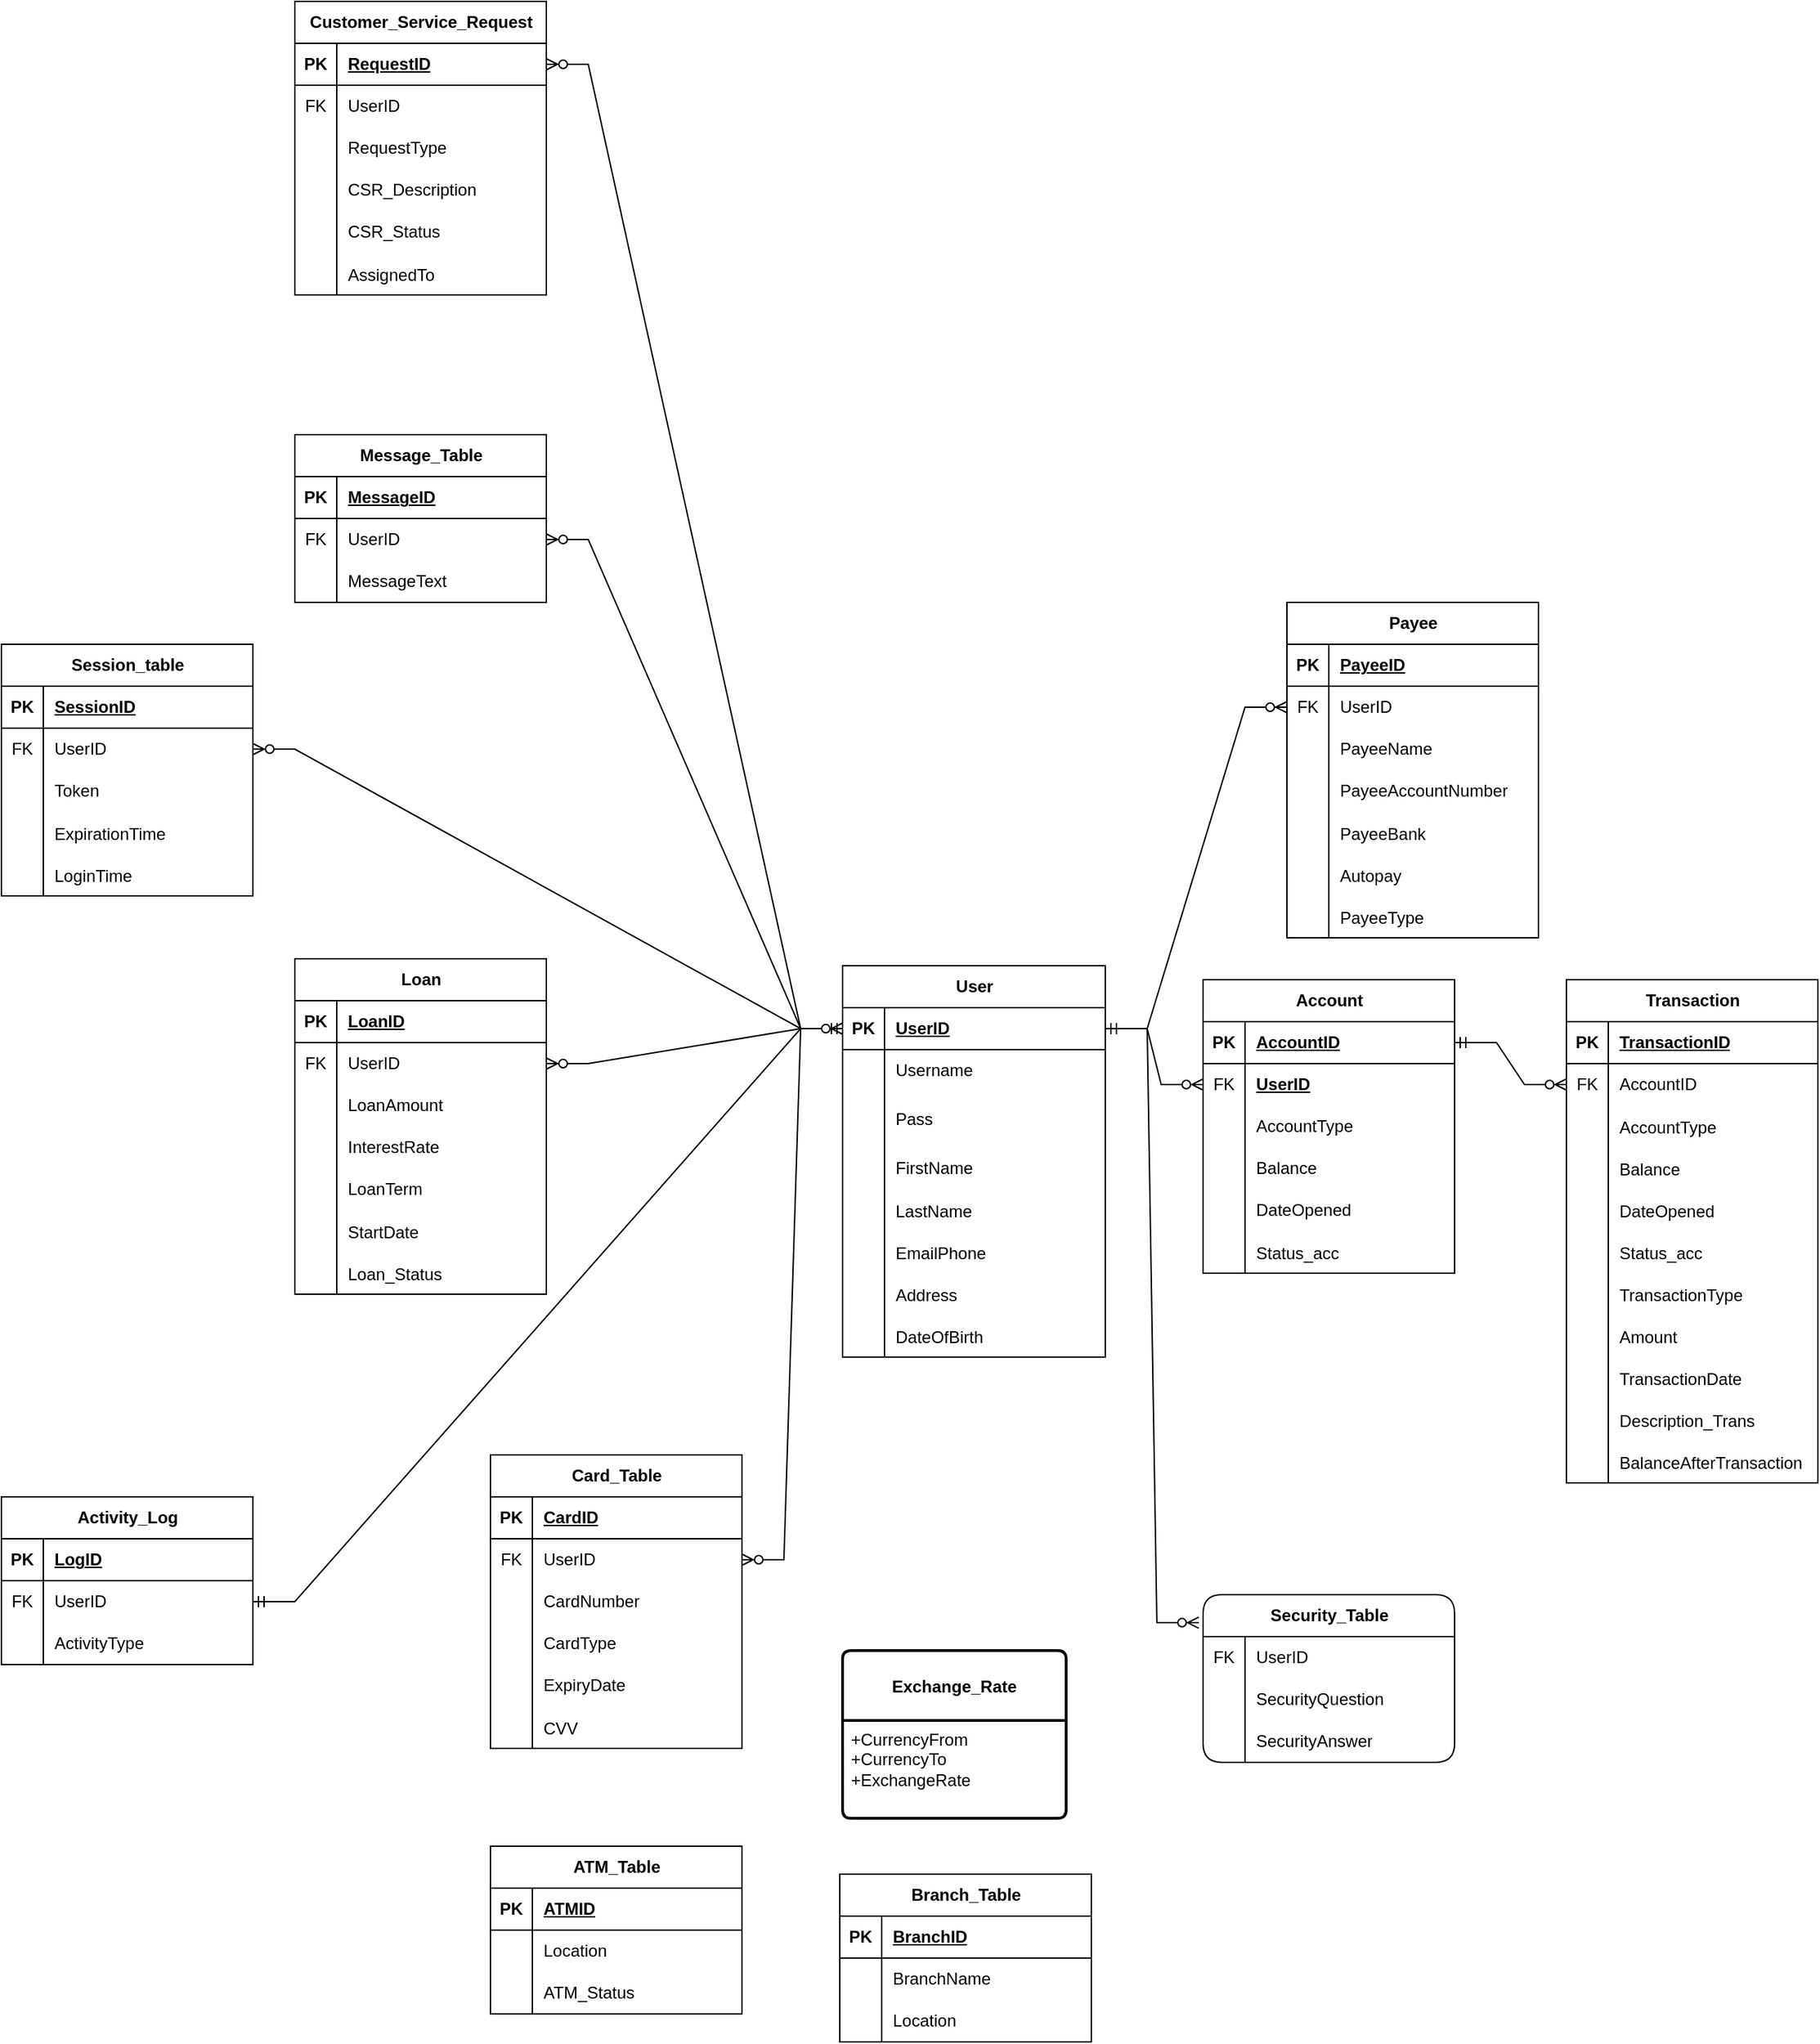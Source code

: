 <mxfile version="24.0.4" type="device">
  <diagram id="R2lEEEUBdFMjLlhIrx00" name="Page-1">
    <mxGraphModel dx="2057" dy="1960" grid="1" gridSize="10" guides="1" tooltips="1" connect="1" arrows="1" fold="1" page="0" pageScale="1" pageWidth="850" pageHeight="1100" math="0" shadow="0" extFonts="Permanent Marker^https://fonts.googleapis.com/css?family=Permanent+Marker">
      <root>
        <mxCell id="0" />
        <mxCell id="1" parent="0" />
        <mxCell id="7cpP3m3vv1A4XJb_bfHc-57" value="User" style="shape=table;startSize=30;container=1;collapsible=1;childLayout=tableLayout;fixedRows=1;rowLines=0;fontStyle=1;align=center;resizeLast=1;html=1;" vertex="1" parent="1">
          <mxGeometry x="112" y="-240" width="188" height="280" as="geometry" />
        </mxCell>
        <mxCell id="7cpP3m3vv1A4XJb_bfHc-58" value="" style="shape=tableRow;horizontal=0;startSize=0;swimlaneHead=0;swimlaneBody=0;fillColor=none;collapsible=0;dropTarget=0;points=[[0,0.5],[1,0.5]];portConstraint=eastwest;top=0;left=0;right=0;bottom=1;" vertex="1" parent="7cpP3m3vv1A4XJb_bfHc-57">
          <mxGeometry y="30" width="188" height="30" as="geometry" />
        </mxCell>
        <mxCell id="7cpP3m3vv1A4XJb_bfHc-59" value="PK" style="shape=partialRectangle;connectable=0;fillColor=none;top=0;left=0;bottom=0;right=0;fontStyle=1;overflow=hidden;whiteSpace=wrap;html=1;" vertex="1" parent="7cpP3m3vv1A4XJb_bfHc-58">
          <mxGeometry width="30" height="30" as="geometry">
            <mxRectangle width="30" height="30" as="alternateBounds" />
          </mxGeometry>
        </mxCell>
        <mxCell id="7cpP3m3vv1A4XJb_bfHc-60" value="UserID" style="shape=partialRectangle;connectable=0;fillColor=none;top=0;left=0;bottom=0;right=0;align=left;spacingLeft=6;fontStyle=5;overflow=hidden;whiteSpace=wrap;html=1;" vertex="1" parent="7cpP3m3vv1A4XJb_bfHc-58">
          <mxGeometry x="30" width="158" height="30" as="geometry">
            <mxRectangle width="158" height="30" as="alternateBounds" />
          </mxGeometry>
        </mxCell>
        <mxCell id="7cpP3m3vv1A4XJb_bfHc-61" value="" style="shape=tableRow;horizontal=0;startSize=0;swimlaneHead=0;swimlaneBody=0;fillColor=none;collapsible=0;dropTarget=0;points=[[0,0.5],[1,0.5]];portConstraint=eastwest;top=0;left=0;right=0;bottom=0;" vertex="1" parent="7cpP3m3vv1A4XJb_bfHc-57">
          <mxGeometry y="60" width="188" height="30" as="geometry" />
        </mxCell>
        <mxCell id="7cpP3m3vv1A4XJb_bfHc-62" value="" style="shape=partialRectangle;connectable=0;fillColor=none;top=0;left=0;bottom=0;right=0;editable=1;overflow=hidden;whiteSpace=wrap;html=1;" vertex="1" parent="7cpP3m3vv1A4XJb_bfHc-61">
          <mxGeometry width="30" height="30" as="geometry">
            <mxRectangle width="30" height="30" as="alternateBounds" />
          </mxGeometry>
        </mxCell>
        <mxCell id="7cpP3m3vv1A4XJb_bfHc-63" value="Username" style="shape=partialRectangle;connectable=0;fillColor=none;top=0;left=0;bottom=0;right=0;align=left;spacingLeft=6;overflow=hidden;whiteSpace=wrap;html=1;" vertex="1" parent="7cpP3m3vv1A4XJb_bfHc-61">
          <mxGeometry x="30" width="158" height="30" as="geometry">
            <mxRectangle width="158" height="30" as="alternateBounds" />
          </mxGeometry>
        </mxCell>
        <mxCell id="7cpP3m3vv1A4XJb_bfHc-64" value="" style="shape=tableRow;horizontal=0;startSize=0;swimlaneHead=0;swimlaneBody=0;fillColor=none;collapsible=0;dropTarget=0;points=[[0,0.5],[1,0.5]];portConstraint=eastwest;top=0;left=0;right=0;bottom=0;" vertex="1" parent="7cpP3m3vv1A4XJb_bfHc-57">
          <mxGeometry y="90" width="188" height="40" as="geometry" />
        </mxCell>
        <mxCell id="7cpP3m3vv1A4XJb_bfHc-65" value="" style="shape=partialRectangle;connectable=0;fillColor=none;top=0;left=0;bottom=0;right=0;editable=1;overflow=hidden;whiteSpace=wrap;html=1;" vertex="1" parent="7cpP3m3vv1A4XJb_bfHc-64">
          <mxGeometry width="30" height="40" as="geometry">
            <mxRectangle width="30" height="40" as="alternateBounds" />
          </mxGeometry>
        </mxCell>
        <mxCell id="7cpP3m3vv1A4XJb_bfHc-66" value="Pass" style="shape=partialRectangle;connectable=0;fillColor=none;top=0;left=0;bottom=0;right=0;align=left;spacingLeft=6;overflow=hidden;whiteSpace=wrap;html=1;" vertex="1" parent="7cpP3m3vv1A4XJb_bfHc-64">
          <mxGeometry x="30" width="158" height="40" as="geometry">
            <mxRectangle width="158" height="40" as="alternateBounds" />
          </mxGeometry>
        </mxCell>
        <mxCell id="7cpP3m3vv1A4XJb_bfHc-67" value="" style="shape=tableRow;horizontal=0;startSize=0;swimlaneHead=0;swimlaneBody=0;fillColor=none;collapsible=0;dropTarget=0;points=[[0,0.5],[1,0.5]];portConstraint=eastwest;top=0;left=0;right=0;bottom=0;" vertex="1" parent="7cpP3m3vv1A4XJb_bfHc-57">
          <mxGeometry y="130" width="188" height="30" as="geometry" />
        </mxCell>
        <mxCell id="7cpP3m3vv1A4XJb_bfHc-68" value="" style="shape=partialRectangle;connectable=0;fillColor=none;top=0;left=0;bottom=0;right=0;editable=1;overflow=hidden;whiteSpace=wrap;html=1;" vertex="1" parent="7cpP3m3vv1A4XJb_bfHc-67">
          <mxGeometry width="30" height="30" as="geometry">
            <mxRectangle width="30" height="30" as="alternateBounds" />
          </mxGeometry>
        </mxCell>
        <mxCell id="7cpP3m3vv1A4XJb_bfHc-69" value="FirstName" style="shape=partialRectangle;connectable=0;fillColor=none;top=0;left=0;bottom=0;right=0;align=left;spacingLeft=6;overflow=hidden;whiteSpace=wrap;html=1;" vertex="1" parent="7cpP3m3vv1A4XJb_bfHc-67">
          <mxGeometry x="30" width="158" height="30" as="geometry">
            <mxRectangle width="158" height="30" as="alternateBounds" />
          </mxGeometry>
        </mxCell>
        <mxCell id="7cpP3m3vv1A4XJb_bfHc-88" value="" style="shape=tableRow;horizontal=0;startSize=0;swimlaneHead=0;swimlaneBody=0;fillColor=none;collapsible=0;dropTarget=0;points=[[0,0.5],[1,0.5]];portConstraint=eastwest;top=0;left=0;right=0;bottom=0;" vertex="1" parent="7cpP3m3vv1A4XJb_bfHc-57">
          <mxGeometry y="160" width="188" height="30" as="geometry" />
        </mxCell>
        <mxCell id="7cpP3m3vv1A4XJb_bfHc-89" value="" style="shape=partialRectangle;connectable=0;fillColor=none;top=0;left=0;bottom=0;right=0;editable=1;overflow=hidden;" vertex="1" parent="7cpP3m3vv1A4XJb_bfHc-88">
          <mxGeometry width="30" height="30" as="geometry">
            <mxRectangle width="30" height="30" as="alternateBounds" />
          </mxGeometry>
        </mxCell>
        <mxCell id="7cpP3m3vv1A4XJb_bfHc-90" value="LastName" style="shape=partialRectangle;connectable=0;fillColor=none;top=0;left=0;bottom=0;right=0;align=left;spacingLeft=6;overflow=hidden;" vertex="1" parent="7cpP3m3vv1A4XJb_bfHc-88">
          <mxGeometry x="30" width="158" height="30" as="geometry">
            <mxRectangle width="158" height="30" as="alternateBounds" />
          </mxGeometry>
        </mxCell>
        <mxCell id="7cpP3m3vv1A4XJb_bfHc-91" value="" style="shape=tableRow;horizontal=0;startSize=0;swimlaneHead=0;swimlaneBody=0;fillColor=none;collapsible=0;dropTarget=0;points=[[0,0.5],[1,0.5]];portConstraint=eastwest;top=0;left=0;right=0;bottom=0;" vertex="1" parent="7cpP3m3vv1A4XJb_bfHc-57">
          <mxGeometry y="190" width="188" height="30" as="geometry" />
        </mxCell>
        <mxCell id="7cpP3m3vv1A4XJb_bfHc-92" value="" style="shape=partialRectangle;connectable=0;fillColor=none;top=0;left=0;bottom=0;right=0;editable=1;overflow=hidden;" vertex="1" parent="7cpP3m3vv1A4XJb_bfHc-91">
          <mxGeometry width="30" height="30" as="geometry">
            <mxRectangle width="30" height="30" as="alternateBounds" />
          </mxGeometry>
        </mxCell>
        <mxCell id="7cpP3m3vv1A4XJb_bfHc-93" value="EmailPhone" style="shape=partialRectangle;connectable=0;fillColor=none;top=0;left=0;bottom=0;right=0;align=left;spacingLeft=6;overflow=hidden;" vertex="1" parent="7cpP3m3vv1A4XJb_bfHc-91">
          <mxGeometry x="30" width="158" height="30" as="geometry">
            <mxRectangle width="158" height="30" as="alternateBounds" />
          </mxGeometry>
        </mxCell>
        <mxCell id="7cpP3m3vv1A4XJb_bfHc-95" value="" style="shape=tableRow;horizontal=0;startSize=0;swimlaneHead=0;swimlaneBody=0;fillColor=none;collapsible=0;dropTarget=0;points=[[0,0.5],[1,0.5]];portConstraint=eastwest;top=0;left=0;right=0;bottom=0;" vertex="1" parent="7cpP3m3vv1A4XJb_bfHc-57">
          <mxGeometry y="220" width="188" height="30" as="geometry" />
        </mxCell>
        <mxCell id="7cpP3m3vv1A4XJb_bfHc-96" value="" style="shape=partialRectangle;connectable=0;fillColor=none;top=0;left=0;bottom=0;right=0;editable=1;overflow=hidden;" vertex="1" parent="7cpP3m3vv1A4XJb_bfHc-95">
          <mxGeometry width="30" height="30" as="geometry">
            <mxRectangle width="30" height="30" as="alternateBounds" />
          </mxGeometry>
        </mxCell>
        <mxCell id="7cpP3m3vv1A4XJb_bfHc-97" value="Address" style="shape=partialRectangle;connectable=0;fillColor=none;top=0;left=0;bottom=0;right=0;align=left;spacingLeft=6;overflow=hidden;" vertex="1" parent="7cpP3m3vv1A4XJb_bfHc-95">
          <mxGeometry x="30" width="158" height="30" as="geometry">
            <mxRectangle width="158" height="30" as="alternateBounds" />
          </mxGeometry>
        </mxCell>
        <mxCell id="7cpP3m3vv1A4XJb_bfHc-111" value="" style="shape=tableRow;horizontal=0;startSize=0;swimlaneHead=0;swimlaneBody=0;fillColor=none;collapsible=0;dropTarget=0;points=[[0,0.5],[1,0.5]];portConstraint=eastwest;top=0;left=0;right=0;bottom=0;" vertex="1" parent="7cpP3m3vv1A4XJb_bfHc-57">
          <mxGeometry y="250" width="188" height="30" as="geometry" />
        </mxCell>
        <mxCell id="7cpP3m3vv1A4XJb_bfHc-112" value="" style="shape=partialRectangle;connectable=0;fillColor=none;top=0;left=0;bottom=0;right=0;editable=1;overflow=hidden;" vertex="1" parent="7cpP3m3vv1A4XJb_bfHc-111">
          <mxGeometry width="30" height="30" as="geometry">
            <mxRectangle width="30" height="30" as="alternateBounds" />
          </mxGeometry>
        </mxCell>
        <mxCell id="7cpP3m3vv1A4XJb_bfHc-113" value="DateOfBirth" style="shape=partialRectangle;connectable=0;fillColor=none;top=0;left=0;bottom=0;right=0;align=left;spacingLeft=6;overflow=hidden;" vertex="1" parent="7cpP3m3vv1A4XJb_bfHc-111">
          <mxGeometry x="30" width="158" height="30" as="geometry">
            <mxRectangle width="158" height="30" as="alternateBounds" />
          </mxGeometry>
        </mxCell>
        <mxCell id="7cpP3m3vv1A4XJb_bfHc-130" value="Account" style="shape=table;startSize=30;container=1;collapsible=1;childLayout=tableLayout;fixedRows=1;rowLines=0;fontStyle=1;align=center;resizeLast=1;html=1;" vertex="1" parent="1">
          <mxGeometry x="370" y="-230" width="180" height="210" as="geometry" />
        </mxCell>
        <mxCell id="7cpP3m3vv1A4XJb_bfHc-131" value="" style="shape=tableRow;horizontal=0;startSize=0;swimlaneHead=0;swimlaneBody=0;fillColor=none;collapsible=0;dropTarget=0;points=[[0,0.5],[1,0.5]];portConstraint=eastwest;top=0;left=0;right=0;bottom=1;" vertex="1" parent="7cpP3m3vv1A4XJb_bfHc-130">
          <mxGeometry y="30" width="180" height="30" as="geometry" />
        </mxCell>
        <mxCell id="7cpP3m3vv1A4XJb_bfHc-132" value="PK" style="shape=partialRectangle;connectable=0;fillColor=none;top=0;left=0;bottom=0;right=0;fontStyle=1;overflow=hidden;whiteSpace=wrap;html=1;" vertex="1" parent="7cpP3m3vv1A4XJb_bfHc-131">
          <mxGeometry width="30" height="30" as="geometry">
            <mxRectangle width="30" height="30" as="alternateBounds" />
          </mxGeometry>
        </mxCell>
        <mxCell id="7cpP3m3vv1A4XJb_bfHc-133" value="AccountID" style="shape=partialRectangle;connectable=0;fillColor=none;top=0;left=0;bottom=0;right=0;align=left;spacingLeft=6;fontStyle=5;overflow=hidden;whiteSpace=wrap;html=1;" vertex="1" parent="7cpP3m3vv1A4XJb_bfHc-131">
          <mxGeometry x="30" width="150" height="30" as="geometry">
            <mxRectangle width="150" height="30" as="alternateBounds" />
          </mxGeometry>
        </mxCell>
        <mxCell id="7cpP3m3vv1A4XJb_bfHc-143" value="" style="shape=tableRow;horizontal=0;startSize=0;swimlaneHead=0;swimlaneBody=0;fillColor=none;collapsible=0;dropTarget=0;points=[[0,0.5],[1,0.5]];portConstraint=eastwest;top=0;left=0;right=0;bottom=0;" vertex="1" parent="7cpP3m3vv1A4XJb_bfHc-130">
          <mxGeometry y="60" width="180" height="30" as="geometry" />
        </mxCell>
        <mxCell id="7cpP3m3vv1A4XJb_bfHc-144" value="FK" style="shape=partialRectangle;connectable=0;fillColor=none;top=0;left=0;bottom=0;right=0;fontStyle=0;overflow=hidden;whiteSpace=wrap;html=1;" vertex="1" parent="7cpP3m3vv1A4XJb_bfHc-143">
          <mxGeometry width="30" height="30" as="geometry">
            <mxRectangle width="30" height="30" as="alternateBounds" />
          </mxGeometry>
        </mxCell>
        <mxCell id="7cpP3m3vv1A4XJb_bfHc-145" value="&lt;span style=&quot;font-weight: 700; text-decoration-line: underline;&quot;&gt;UserID&lt;/span&gt;" style="shape=partialRectangle;connectable=0;fillColor=none;top=0;left=0;bottom=0;right=0;align=left;spacingLeft=6;fontStyle=0;overflow=hidden;whiteSpace=wrap;html=1;" vertex="1" parent="7cpP3m3vv1A4XJb_bfHc-143">
          <mxGeometry x="30" width="150" height="30" as="geometry">
            <mxRectangle width="150" height="30" as="alternateBounds" />
          </mxGeometry>
        </mxCell>
        <mxCell id="7cpP3m3vv1A4XJb_bfHc-134" value="" style="shape=tableRow;horizontal=0;startSize=0;swimlaneHead=0;swimlaneBody=0;fillColor=none;collapsible=0;dropTarget=0;points=[[0,0.5],[1,0.5]];portConstraint=eastwest;top=0;left=0;right=0;bottom=0;" vertex="1" parent="7cpP3m3vv1A4XJb_bfHc-130">
          <mxGeometry y="90" width="180" height="30" as="geometry" />
        </mxCell>
        <mxCell id="7cpP3m3vv1A4XJb_bfHc-135" value="" style="shape=partialRectangle;connectable=0;fillColor=none;top=0;left=0;bottom=0;right=0;editable=1;overflow=hidden;whiteSpace=wrap;html=1;" vertex="1" parent="7cpP3m3vv1A4XJb_bfHc-134">
          <mxGeometry width="30" height="30" as="geometry">
            <mxRectangle width="30" height="30" as="alternateBounds" />
          </mxGeometry>
        </mxCell>
        <mxCell id="7cpP3m3vv1A4XJb_bfHc-136" value="AccountType" style="shape=partialRectangle;connectable=0;fillColor=none;top=0;left=0;bottom=0;right=0;align=left;spacingLeft=6;overflow=hidden;whiteSpace=wrap;html=1;" vertex="1" parent="7cpP3m3vv1A4XJb_bfHc-134">
          <mxGeometry x="30" width="150" height="30" as="geometry">
            <mxRectangle width="150" height="30" as="alternateBounds" />
          </mxGeometry>
        </mxCell>
        <mxCell id="7cpP3m3vv1A4XJb_bfHc-137" value="" style="shape=tableRow;horizontal=0;startSize=0;swimlaneHead=0;swimlaneBody=0;fillColor=none;collapsible=0;dropTarget=0;points=[[0,0.5],[1,0.5]];portConstraint=eastwest;top=0;left=0;right=0;bottom=0;" vertex="1" parent="7cpP3m3vv1A4XJb_bfHc-130">
          <mxGeometry y="120" width="180" height="30" as="geometry" />
        </mxCell>
        <mxCell id="7cpP3m3vv1A4XJb_bfHc-138" value="" style="shape=partialRectangle;connectable=0;fillColor=none;top=0;left=0;bottom=0;right=0;editable=1;overflow=hidden;whiteSpace=wrap;html=1;" vertex="1" parent="7cpP3m3vv1A4XJb_bfHc-137">
          <mxGeometry width="30" height="30" as="geometry">
            <mxRectangle width="30" height="30" as="alternateBounds" />
          </mxGeometry>
        </mxCell>
        <mxCell id="7cpP3m3vv1A4XJb_bfHc-139" value="Balance" style="shape=partialRectangle;connectable=0;fillColor=none;top=0;left=0;bottom=0;right=0;align=left;spacingLeft=6;overflow=hidden;whiteSpace=wrap;html=1;" vertex="1" parent="7cpP3m3vv1A4XJb_bfHc-137">
          <mxGeometry x="30" width="150" height="30" as="geometry">
            <mxRectangle width="150" height="30" as="alternateBounds" />
          </mxGeometry>
        </mxCell>
        <mxCell id="7cpP3m3vv1A4XJb_bfHc-140" value="" style="shape=tableRow;horizontal=0;startSize=0;swimlaneHead=0;swimlaneBody=0;fillColor=none;collapsible=0;dropTarget=0;points=[[0,0.5],[1,0.5]];portConstraint=eastwest;top=0;left=0;right=0;bottom=0;" vertex="1" parent="7cpP3m3vv1A4XJb_bfHc-130">
          <mxGeometry y="150" width="180" height="30" as="geometry" />
        </mxCell>
        <mxCell id="7cpP3m3vv1A4XJb_bfHc-141" value="" style="shape=partialRectangle;connectable=0;fillColor=none;top=0;left=0;bottom=0;right=0;editable=1;overflow=hidden;whiteSpace=wrap;html=1;" vertex="1" parent="7cpP3m3vv1A4XJb_bfHc-140">
          <mxGeometry width="30" height="30" as="geometry">
            <mxRectangle width="30" height="30" as="alternateBounds" />
          </mxGeometry>
        </mxCell>
        <mxCell id="7cpP3m3vv1A4XJb_bfHc-142" value="DateOpened" style="shape=partialRectangle;connectable=0;fillColor=none;top=0;left=0;bottom=0;right=0;align=left;spacingLeft=6;overflow=hidden;whiteSpace=wrap;html=1;" vertex="1" parent="7cpP3m3vv1A4XJb_bfHc-140">
          <mxGeometry x="30" width="150" height="30" as="geometry">
            <mxRectangle width="150" height="30" as="alternateBounds" />
          </mxGeometry>
        </mxCell>
        <mxCell id="7cpP3m3vv1A4XJb_bfHc-147" value="" style="shape=tableRow;horizontal=0;startSize=0;swimlaneHead=0;swimlaneBody=0;fillColor=none;collapsible=0;dropTarget=0;points=[[0,0.5],[1,0.5]];portConstraint=eastwest;top=0;left=0;right=0;bottom=0;" vertex="1" parent="7cpP3m3vv1A4XJb_bfHc-130">
          <mxGeometry y="180" width="180" height="30" as="geometry" />
        </mxCell>
        <mxCell id="7cpP3m3vv1A4XJb_bfHc-148" value="" style="shape=partialRectangle;connectable=0;fillColor=none;top=0;left=0;bottom=0;right=0;editable=1;overflow=hidden;" vertex="1" parent="7cpP3m3vv1A4XJb_bfHc-147">
          <mxGeometry width="30" height="30" as="geometry">
            <mxRectangle width="30" height="30" as="alternateBounds" />
          </mxGeometry>
        </mxCell>
        <mxCell id="7cpP3m3vv1A4XJb_bfHc-149" value="Status_acc" style="shape=partialRectangle;connectable=0;fillColor=none;top=0;left=0;bottom=0;right=0;align=left;spacingLeft=6;overflow=hidden;" vertex="1" parent="7cpP3m3vv1A4XJb_bfHc-147">
          <mxGeometry x="30" width="150" height="30" as="geometry">
            <mxRectangle width="150" height="30" as="alternateBounds" />
          </mxGeometry>
        </mxCell>
        <mxCell id="7cpP3m3vv1A4XJb_bfHc-153" value="" style="edgeStyle=entityRelationEdgeStyle;fontSize=12;html=1;endArrow=ERzeroToMany;startArrow=ERmandOne;rounded=0;exitX=1;exitY=0.5;exitDx=0;exitDy=0;entryX=0;entryY=0.5;entryDx=0;entryDy=0;" edge="1" parent="1" source="7cpP3m3vv1A4XJb_bfHc-58" target="7cpP3m3vv1A4XJb_bfHc-143">
          <mxGeometry width="100" height="100" relative="1" as="geometry">
            <mxPoint x="370" y="-20" as="sourcePoint" />
            <mxPoint x="470" y="-120" as="targetPoint" />
          </mxGeometry>
        </mxCell>
        <mxCell id="7cpP3m3vv1A4XJb_bfHc-154" value="Transaction" style="shape=table;startSize=30;container=1;collapsible=1;childLayout=tableLayout;fixedRows=1;rowLines=0;fontStyle=1;align=center;resizeLast=1;html=1;fillColor=#FFFFFF;" vertex="1" parent="1">
          <mxGeometry x="630" y="-230" width="180" height="360" as="geometry" />
        </mxCell>
        <mxCell id="7cpP3m3vv1A4XJb_bfHc-155" value="" style="shape=tableRow;horizontal=0;startSize=0;swimlaneHead=0;swimlaneBody=0;fillColor=none;collapsible=0;dropTarget=0;points=[[0,0.5],[1,0.5]];portConstraint=eastwest;top=0;left=0;right=0;bottom=1;" vertex="1" parent="7cpP3m3vv1A4XJb_bfHc-154">
          <mxGeometry y="30" width="180" height="30" as="geometry" />
        </mxCell>
        <mxCell id="7cpP3m3vv1A4XJb_bfHc-156" value="PK" style="shape=partialRectangle;connectable=0;fillColor=none;top=0;left=0;bottom=0;right=0;fontStyle=1;overflow=hidden;whiteSpace=wrap;html=1;" vertex="1" parent="7cpP3m3vv1A4XJb_bfHc-155">
          <mxGeometry width="30" height="30" as="geometry">
            <mxRectangle width="30" height="30" as="alternateBounds" />
          </mxGeometry>
        </mxCell>
        <mxCell id="7cpP3m3vv1A4XJb_bfHc-157" value="TransactionID" style="shape=partialRectangle;connectable=0;fillColor=none;top=0;left=0;bottom=0;right=0;align=left;spacingLeft=6;fontStyle=5;overflow=hidden;whiteSpace=wrap;html=1;" vertex="1" parent="7cpP3m3vv1A4XJb_bfHc-155">
          <mxGeometry x="30" width="150" height="30" as="geometry">
            <mxRectangle width="150" height="30" as="alternateBounds" />
          </mxGeometry>
        </mxCell>
        <mxCell id="7cpP3m3vv1A4XJb_bfHc-168" value="" style="shape=tableRow;horizontal=0;startSize=0;swimlaneHead=0;swimlaneBody=0;fillColor=none;collapsible=0;dropTarget=0;points=[[0,0.5],[1,0.5]];portConstraint=eastwest;top=0;left=0;right=0;bottom=0;" vertex="1" parent="7cpP3m3vv1A4XJb_bfHc-154">
          <mxGeometry y="60" width="180" height="30" as="geometry" />
        </mxCell>
        <mxCell id="7cpP3m3vv1A4XJb_bfHc-169" value="FK" style="shape=partialRectangle;connectable=0;fillColor=none;top=0;left=0;bottom=0;right=0;fontStyle=0;overflow=hidden;whiteSpace=wrap;html=1;" vertex="1" parent="7cpP3m3vv1A4XJb_bfHc-168">
          <mxGeometry width="30" height="30" as="geometry">
            <mxRectangle width="30" height="30" as="alternateBounds" />
          </mxGeometry>
        </mxCell>
        <mxCell id="7cpP3m3vv1A4XJb_bfHc-170" value="AccountID" style="shape=partialRectangle;connectable=0;fillColor=none;top=0;left=0;bottom=0;right=0;align=left;spacingLeft=6;fontStyle=0;overflow=hidden;whiteSpace=wrap;html=1;" vertex="1" parent="7cpP3m3vv1A4XJb_bfHc-168">
          <mxGeometry x="30" width="150" height="30" as="geometry">
            <mxRectangle width="150" height="30" as="alternateBounds" />
          </mxGeometry>
        </mxCell>
        <mxCell id="7cpP3m3vv1A4XJb_bfHc-172" value="" style="shape=tableRow;horizontal=0;startSize=0;swimlaneHead=0;swimlaneBody=0;fillColor=none;collapsible=0;dropTarget=0;points=[[0,0.5],[1,0.5]];portConstraint=eastwest;top=0;left=0;right=0;bottom=0;" vertex="1" parent="7cpP3m3vv1A4XJb_bfHc-154">
          <mxGeometry y="90" width="180" height="30" as="geometry" />
        </mxCell>
        <mxCell id="7cpP3m3vv1A4XJb_bfHc-173" value="" style="shape=partialRectangle;connectable=0;fillColor=none;top=0;left=0;bottom=0;right=0;editable=1;overflow=hidden;" vertex="1" parent="7cpP3m3vv1A4XJb_bfHc-172">
          <mxGeometry width="30" height="30" as="geometry">
            <mxRectangle width="30" height="30" as="alternateBounds" />
          </mxGeometry>
        </mxCell>
        <mxCell id="7cpP3m3vv1A4XJb_bfHc-174" value="AccountType" style="shape=partialRectangle;connectable=0;fillColor=none;top=0;left=0;bottom=0;right=0;align=left;spacingLeft=6;overflow=hidden;" vertex="1" parent="7cpP3m3vv1A4XJb_bfHc-172">
          <mxGeometry x="30" width="150" height="30" as="geometry">
            <mxRectangle width="150" height="30" as="alternateBounds" />
          </mxGeometry>
        </mxCell>
        <mxCell id="7cpP3m3vv1A4XJb_bfHc-176" value="" style="shape=tableRow;horizontal=0;startSize=0;swimlaneHead=0;swimlaneBody=0;fillColor=none;collapsible=0;dropTarget=0;points=[[0,0.5],[1,0.5]];portConstraint=eastwest;top=0;left=0;right=0;bottom=0;" vertex="1" parent="7cpP3m3vv1A4XJb_bfHc-154">
          <mxGeometry y="120" width="180" height="30" as="geometry" />
        </mxCell>
        <mxCell id="7cpP3m3vv1A4XJb_bfHc-177" value="" style="shape=partialRectangle;connectable=0;fillColor=none;top=0;left=0;bottom=0;right=0;editable=1;overflow=hidden;" vertex="1" parent="7cpP3m3vv1A4XJb_bfHc-176">
          <mxGeometry width="30" height="30" as="geometry">
            <mxRectangle width="30" height="30" as="alternateBounds" />
          </mxGeometry>
        </mxCell>
        <mxCell id="7cpP3m3vv1A4XJb_bfHc-178" value="Balance" style="shape=partialRectangle;connectable=0;fillColor=none;top=0;left=0;bottom=0;right=0;align=left;spacingLeft=6;overflow=hidden;" vertex="1" parent="7cpP3m3vv1A4XJb_bfHc-176">
          <mxGeometry x="30" width="150" height="30" as="geometry">
            <mxRectangle width="150" height="30" as="alternateBounds" />
          </mxGeometry>
        </mxCell>
        <mxCell id="7cpP3m3vv1A4XJb_bfHc-180" value="" style="shape=tableRow;horizontal=0;startSize=0;swimlaneHead=0;swimlaneBody=0;fillColor=none;collapsible=0;dropTarget=0;points=[[0,0.5],[1,0.5]];portConstraint=eastwest;top=0;left=0;right=0;bottom=0;" vertex="1" parent="7cpP3m3vv1A4XJb_bfHc-154">
          <mxGeometry y="150" width="180" height="30" as="geometry" />
        </mxCell>
        <mxCell id="7cpP3m3vv1A4XJb_bfHc-181" value="" style="shape=partialRectangle;connectable=0;fillColor=none;top=0;left=0;bottom=0;right=0;editable=1;overflow=hidden;" vertex="1" parent="7cpP3m3vv1A4XJb_bfHc-180">
          <mxGeometry width="30" height="30" as="geometry">
            <mxRectangle width="30" height="30" as="alternateBounds" />
          </mxGeometry>
        </mxCell>
        <mxCell id="7cpP3m3vv1A4XJb_bfHc-182" value="DateOpened" style="shape=partialRectangle;connectable=0;fillColor=none;top=0;left=0;bottom=0;right=0;align=left;spacingLeft=6;overflow=hidden;" vertex="1" parent="7cpP3m3vv1A4XJb_bfHc-180">
          <mxGeometry x="30" width="150" height="30" as="geometry">
            <mxRectangle width="150" height="30" as="alternateBounds" />
          </mxGeometry>
        </mxCell>
        <mxCell id="7cpP3m3vv1A4XJb_bfHc-183" value="" style="shape=tableRow;horizontal=0;startSize=0;swimlaneHead=0;swimlaneBody=0;fillColor=none;collapsible=0;dropTarget=0;points=[[0,0.5],[1,0.5]];portConstraint=eastwest;top=0;left=0;right=0;bottom=0;" vertex="1" parent="7cpP3m3vv1A4XJb_bfHc-154">
          <mxGeometry y="180" width="180" height="30" as="geometry" />
        </mxCell>
        <mxCell id="7cpP3m3vv1A4XJb_bfHc-184" value="" style="shape=partialRectangle;connectable=0;fillColor=none;top=0;left=0;bottom=0;right=0;editable=1;overflow=hidden;" vertex="1" parent="7cpP3m3vv1A4XJb_bfHc-183">
          <mxGeometry width="30" height="30" as="geometry">
            <mxRectangle width="30" height="30" as="alternateBounds" />
          </mxGeometry>
        </mxCell>
        <mxCell id="7cpP3m3vv1A4XJb_bfHc-185" value="Status_acc" style="shape=partialRectangle;connectable=0;fillColor=none;top=0;left=0;bottom=0;right=0;align=left;spacingLeft=6;overflow=hidden;" vertex="1" parent="7cpP3m3vv1A4XJb_bfHc-183">
          <mxGeometry x="30" width="150" height="30" as="geometry">
            <mxRectangle width="150" height="30" as="alternateBounds" />
          </mxGeometry>
        </mxCell>
        <mxCell id="7cpP3m3vv1A4XJb_bfHc-187" value="" style="shape=tableRow;horizontal=0;startSize=0;swimlaneHead=0;swimlaneBody=0;fillColor=none;collapsible=0;dropTarget=0;points=[[0,0.5],[1,0.5]];portConstraint=eastwest;top=0;left=0;right=0;bottom=0;" vertex="1" parent="7cpP3m3vv1A4XJb_bfHc-154">
          <mxGeometry y="210" width="180" height="30" as="geometry" />
        </mxCell>
        <mxCell id="7cpP3m3vv1A4XJb_bfHc-188" value="" style="shape=partialRectangle;connectable=0;fillColor=none;top=0;left=0;bottom=0;right=0;editable=1;overflow=hidden;" vertex="1" parent="7cpP3m3vv1A4XJb_bfHc-187">
          <mxGeometry width="30" height="30" as="geometry">
            <mxRectangle width="30" height="30" as="alternateBounds" />
          </mxGeometry>
        </mxCell>
        <mxCell id="7cpP3m3vv1A4XJb_bfHc-189" value="TransactionType" style="shape=partialRectangle;connectable=0;fillColor=none;top=0;left=0;bottom=0;right=0;align=left;spacingLeft=6;overflow=hidden;" vertex="1" parent="7cpP3m3vv1A4XJb_bfHc-187">
          <mxGeometry x="30" width="150" height="30" as="geometry">
            <mxRectangle width="150" height="30" as="alternateBounds" />
          </mxGeometry>
        </mxCell>
        <mxCell id="7cpP3m3vv1A4XJb_bfHc-191" value="" style="shape=tableRow;horizontal=0;startSize=0;swimlaneHead=0;swimlaneBody=0;fillColor=none;collapsible=0;dropTarget=0;points=[[0,0.5],[1,0.5]];portConstraint=eastwest;top=0;left=0;right=0;bottom=0;" vertex="1" parent="7cpP3m3vv1A4XJb_bfHc-154">
          <mxGeometry y="240" width="180" height="30" as="geometry" />
        </mxCell>
        <mxCell id="7cpP3m3vv1A4XJb_bfHc-192" value="" style="shape=partialRectangle;connectable=0;fillColor=none;top=0;left=0;bottom=0;right=0;editable=1;overflow=hidden;" vertex="1" parent="7cpP3m3vv1A4XJb_bfHc-191">
          <mxGeometry width="30" height="30" as="geometry">
            <mxRectangle width="30" height="30" as="alternateBounds" />
          </mxGeometry>
        </mxCell>
        <mxCell id="7cpP3m3vv1A4XJb_bfHc-193" value="Amount" style="shape=partialRectangle;connectable=0;fillColor=none;top=0;left=0;bottom=0;right=0;align=left;spacingLeft=6;overflow=hidden;" vertex="1" parent="7cpP3m3vv1A4XJb_bfHc-191">
          <mxGeometry x="30" width="150" height="30" as="geometry">
            <mxRectangle width="150" height="30" as="alternateBounds" />
          </mxGeometry>
        </mxCell>
        <mxCell id="7cpP3m3vv1A4XJb_bfHc-195" value="" style="shape=tableRow;horizontal=0;startSize=0;swimlaneHead=0;swimlaneBody=0;fillColor=none;collapsible=0;dropTarget=0;points=[[0,0.5],[1,0.5]];portConstraint=eastwest;top=0;left=0;right=0;bottom=0;" vertex="1" parent="7cpP3m3vv1A4XJb_bfHc-154">
          <mxGeometry y="270" width="180" height="30" as="geometry" />
        </mxCell>
        <mxCell id="7cpP3m3vv1A4XJb_bfHc-196" value="" style="shape=partialRectangle;connectable=0;fillColor=none;top=0;left=0;bottom=0;right=0;editable=1;overflow=hidden;" vertex="1" parent="7cpP3m3vv1A4XJb_bfHc-195">
          <mxGeometry width="30" height="30" as="geometry">
            <mxRectangle width="30" height="30" as="alternateBounds" />
          </mxGeometry>
        </mxCell>
        <mxCell id="7cpP3m3vv1A4XJb_bfHc-197" value="TransactionDate" style="shape=partialRectangle;connectable=0;fillColor=none;top=0;left=0;bottom=0;right=0;align=left;spacingLeft=6;overflow=hidden;" vertex="1" parent="7cpP3m3vv1A4XJb_bfHc-195">
          <mxGeometry x="30" width="150" height="30" as="geometry">
            <mxRectangle width="150" height="30" as="alternateBounds" />
          </mxGeometry>
        </mxCell>
        <mxCell id="7cpP3m3vv1A4XJb_bfHc-199" value="" style="shape=tableRow;horizontal=0;startSize=0;swimlaneHead=0;swimlaneBody=0;fillColor=none;collapsible=0;dropTarget=0;points=[[0,0.5],[1,0.5]];portConstraint=eastwest;top=0;left=0;right=0;bottom=0;" vertex="1" parent="7cpP3m3vv1A4XJb_bfHc-154">
          <mxGeometry y="300" width="180" height="30" as="geometry" />
        </mxCell>
        <mxCell id="7cpP3m3vv1A4XJb_bfHc-200" value="" style="shape=partialRectangle;connectable=0;fillColor=none;top=0;left=0;bottom=0;right=0;editable=1;overflow=hidden;" vertex="1" parent="7cpP3m3vv1A4XJb_bfHc-199">
          <mxGeometry width="30" height="30" as="geometry">
            <mxRectangle width="30" height="30" as="alternateBounds" />
          </mxGeometry>
        </mxCell>
        <mxCell id="7cpP3m3vv1A4XJb_bfHc-201" value="Description_Trans" style="shape=partialRectangle;connectable=0;fillColor=none;top=0;left=0;bottom=0;right=0;align=left;spacingLeft=6;overflow=hidden;" vertex="1" parent="7cpP3m3vv1A4XJb_bfHc-199">
          <mxGeometry x="30" width="150" height="30" as="geometry">
            <mxRectangle width="150" height="30" as="alternateBounds" />
          </mxGeometry>
        </mxCell>
        <mxCell id="7cpP3m3vv1A4XJb_bfHc-203" value="" style="shape=tableRow;horizontal=0;startSize=0;swimlaneHead=0;swimlaneBody=0;fillColor=none;collapsible=0;dropTarget=0;points=[[0,0.5],[1,0.5]];portConstraint=eastwest;top=0;left=0;right=0;bottom=0;" vertex="1" parent="7cpP3m3vv1A4XJb_bfHc-154">
          <mxGeometry y="330" width="180" height="30" as="geometry" />
        </mxCell>
        <mxCell id="7cpP3m3vv1A4XJb_bfHc-204" value="" style="shape=partialRectangle;connectable=0;fillColor=none;top=0;left=0;bottom=0;right=0;editable=1;overflow=hidden;" vertex="1" parent="7cpP3m3vv1A4XJb_bfHc-203">
          <mxGeometry width="30" height="30" as="geometry">
            <mxRectangle width="30" height="30" as="alternateBounds" />
          </mxGeometry>
        </mxCell>
        <mxCell id="7cpP3m3vv1A4XJb_bfHc-205" value="BalanceAfterTransaction" style="shape=partialRectangle;connectable=0;fillColor=none;top=0;left=0;bottom=0;right=0;align=left;spacingLeft=6;overflow=hidden;" vertex="1" parent="7cpP3m3vv1A4XJb_bfHc-203">
          <mxGeometry x="30" width="150" height="30" as="geometry">
            <mxRectangle width="150" height="30" as="alternateBounds" />
          </mxGeometry>
        </mxCell>
        <mxCell id="7cpP3m3vv1A4XJb_bfHc-206" value="" style="edgeStyle=entityRelationEdgeStyle;fontSize=12;html=1;endArrow=ERzeroToMany;startArrow=ERmandOne;rounded=0;exitX=1;exitY=0.5;exitDx=0;exitDy=0;entryX=0;entryY=0.5;entryDx=0;entryDy=0;" edge="1" parent="1" source="7cpP3m3vv1A4XJb_bfHc-131" target="7cpP3m3vv1A4XJb_bfHc-168">
          <mxGeometry width="100" height="100" relative="1" as="geometry">
            <mxPoint x="370" y="-80" as="sourcePoint" />
            <mxPoint x="470" y="-180" as="targetPoint" />
            <Array as="points">
              <mxPoint x="610" y="-150" />
            </Array>
          </mxGeometry>
        </mxCell>
        <mxCell id="7cpP3m3vv1A4XJb_bfHc-207" value="Payee" style="shape=table;startSize=30;container=1;collapsible=1;childLayout=tableLayout;fixedRows=1;rowLines=0;fontStyle=1;align=center;resizeLast=1;html=1;" vertex="1" parent="1">
          <mxGeometry x="430" y="-500" width="180" height="240" as="geometry" />
        </mxCell>
        <mxCell id="7cpP3m3vv1A4XJb_bfHc-208" value="" style="shape=tableRow;horizontal=0;startSize=0;swimlaneHead=0;swimlaneBody=0;fillColor=none;collapsible=0;dropTarget=0;points=[[0,0.5],[1,0.5]];portConstraint=eastwest;top=0;left=0;right=0;bottom=1;" vertex="1" parent="7cpP3m3vv1A4XJb_bfHc-207">
          <mxGeometry y="30" width="180" height="30" as="geometry" />
        </mxCell>
        <mxCell id="7cpP3m3vv1A4XJb_bfHc-209" value="PK" style="shape=partialRectangle;connectable=0;fillColor=none;top=0;left=0;bottom=0;right=0;fontStyle=1;overflow=hidden;whiteSpace=wrap;html=1;" vertex="1" parent="7cpP3m3vv1A4XJb_bfHc-208">
          <mxGeometry width="30" height="30" as="geometry">
            <mxRectangle width="30" height="30" as="alternateBounds" />
          </mxGeometry>
        </mxCell>
        <mxCell id="7cpP3m3vv1A4XJb_bfHc-210" value="PayeeID" style="shape=partialRectangle;connectable=0;fillColor=none;top=0;left=0;bottom=0;right=0;align=left;spacingLeft=6;fontStyle=5;overflow=hidden;whiteSpace=wrap;html=1;" vertex="1" parent="7cpP3m3vv1A4XJb_bfHc-208">
          <mxGeometry x="30" width="150" height="30" as="geometry">
            <mxRectangle width="150" height="30" as="alternateBounds" />
          </mxGeometry>
        </mxCell>
        <mxCell id="7cpP3m3vv1A4XJb_bfHc-237" value="" style="shape=tableRow;horizontal=0;startSize=0;swimlaneHead=0;swimlaneBody=0;fillColor=none;collapsible=0;dropTarget=0;points=[[0,0.5],[1,0.5]];portConstraint=eastwest;top=0;left=0;right=0;bottom=0;" vertex="1" parent="7cpP3m3vv1A4XJb_bfHc-207">
          <mxGeometry y="60" width="180" height="30" as="geometry" />
        </mxCell>
        <mxCell id="7cpP3m3vv1A4XJb_bfHc-238" value="FK" style="shape=partialRectangle;connectable=0;fillColor=none;top=0;left=0;bottom=0;right=0;fontStyle=0;overflow=hidden;whiteSpace=wrap;html=1;" vertex="1" parent="7cpP3m3vv1A4XJb_bfHc-237">
          <mxGeometry width="30" height="30" as="geometry">
            <mxRectangle width="30" height="30" as="alternateBounds" />
          </mxGeometry>
        </mxCell>
        <mxCell id="7cpP3m3vv1A4XJb_bfHc-239" value="UserID" style="shape=partialRectangle;connectable=0;fillColor=none;top=0;left=0;bottom=0;right=0;align=left;spacingLeft=6;fontStyle=0;overflow=hidden;whiteSpace=wrap;html=1;" vertex="1" parent="7cpP3m3vv1A4XJb_bfHc-237">
          <mxGeometry x="30" width="150" height="30" as="geometry">
            <mxRectangle width="150" height="30" as="alternateBounds" />
          </mxGeometry>
        </mxCell>
        <mxCell id="7cpP3m3vv1A4XJb_bfHc-214" value="" style="shape=tableRow;horizontal=0;startSize=0;swimlaneHead=0;swimlaneBody=0;fillColor=none;collapsible=0;dropTarget=0;points=[[0,0.5],[1,0.5]];portConstraint=eastwest;top=0;left=0;right=0;bottom=0;" vertex="1" parent="7cpP3m3vv1A4XJb_bfHc-207">
          <mxGeometry y="90" width="180" height="30" as="geometry" />
        </mxCell>
        <mxCell id="7cpP3m3vv1A4XJb_bfHc-215" value="" style="shape=partialRectangle;connectable=0;fillColor=none;top=0;left=0;bottom=0;right=0;editable=1;overflow=hidden;whiteSpace=wrap;html=1;" vertex="1" parent="7cpP3m3vv1A4XJb_bfHc-214">
          <mxGeometry width="30" height="30" as="geometry">
            <mxRectangle width="30" height="30" as="alternateBounds" />
          </mxGeometry>
        </mxCell>
        <mxCell id="7cpP3m3vv1A4XJb_bfHc-216" value="PayeeName" style="shape=partialRectangle;connectable=0;fillColor=none;top=0;left=0;bottom=0;right=0;align=left;spacingLeft=6;overflow=hidden;whiteSpace=wrap;html=1;" vertex="1" parent="7cpP3m3vv1A4XJb_bfHc-214">
          <mxGeometry x="30" width="150" height="30" as="geometry">
            <mxRectangle width="150" height="30" as="alternateBounds" />
          </mxGeometry>
        </mxCell>
        <mxCell id="7cpP3m3vv1A4XJb_bfHc-217" value="" style="shape=tableRow;horizontal=0;startSize=0;swimlaneHead=0;swimlaneBody=0;fillColor=none;collapsible=0;dropTarget=0;points=[[0,0.5],[1,0.5]];portConstraint=eastwest;top=0;left=0;right=0;bottom=0;" vertex="1" parent="7cpP3m3vv1A4XJb_bfHc-207">
          <mxGeometry y="120" width="180" height="30" as="geometry" />
        </mxCell>
        <mxCell id="7cpP3m3vv1A4XJb_bfHc-218" value="" style="shape=partialRectangle;connectable=0;fillColor=none;top=0;left=0;bottom=0;right=0;editable=1;overflow=hidden;whiteSpace=wrap;html=1;" vertex="1" parent="7cpP3m3vv1A4XJb_bfHc-217">
          <mxGeometry width="30" height="30" as="geometry">
            <mxRectangle width="30" height="30" as="alternateBounds" />
          </mxGeometry>
        </mxCell>
        <mxCell id="7cpP3m3vv1A4XJb_bfHc-219" value="PayeeAccountNumber" style="shape=partialRectangle;connectable=0;fillColor=none;top=0;left=0;bottom=0;right=0;align=left;spacingLeft=6;overflow=hidden;whiteSpace=wrap;html=1;" vertex="1" parent="7cpP3m3vv1A4XJb_bfHc-217">
          <mxGeometry x="30" width="150" height="30" as="geometry">
            <mxRectangle width="150" height="30" as="alternateBounds" />
          </mxGeometry>
        </mxCell>
        <mxCell id="7cpP3m3vv1A4XJb_bfHc-229" value="" style="shape=tableRow;horizontal=0;startSize=0;swimlaneHead=0;swimlaneBody=0;fillColor=none;collapsible=0;dropTarget=0;points=[[0,0.5],[1,0.5]];portConstraint=eastwest;top=0;left=0;right=0;bottom=0;" vertex="1" parent="7cpP3m3vv1A4XJb_bfHc-207">
          <mxGeometry y="150" width="180" height="30" as="geometry" />
        </mxCell>
        <mxCell id="7cpP3m3vv1A4XJb_bfHc-230" value="" style="shape=partialRectangle;connectable=0;fillColor=none;top=0;left=0;bottom=0;right=0;editable=1;overflow=hidden;" vertex="1" parent="7cpP3m3vv1A4XJb_bfHc-229">
          <mxGeometry width="30" height="30" as="geometry">
            <mxRectangle width="30" height="30" as="alternateBounds" />
          </mxGeometry>
        </mxCell>
        <mxCell id="7cpP3m3vv1A4XJb_bfHc-231" value="PayeeBank" style="shape=partialRectangle;connectable=0;fillColor=none;top=0;left=0;bottom=0;right=0;align=left;spacingLeft=6;overflow=hidden;" vertex="1" parent="7cpP3m3vv1A4XJb_bfHc-229">
          <mxGeometry x="30" width="150" height="30" as="geometry">
            <mxRectangle width="150" height="30" as="alternateBounds" />
          </mxGeometry>
        </mxCell>
        <mxCell id="7cpP3m3vv1A4XJb_bfHc-233" value="" style="shape=tableRow;horizontal=0;startSize=0;swimlaneHead=0;swimlaneBody=0;fillColor=none;collapsible=0;dropTarget=0;points=[[0,0.5],[1,0.5]];portConstraint=eastwest;top=0;left=0;right=0;bottom=0;" vertex="1" parent="7cpP3m3vv1A4XJb_bfHc-207">
          <mxGeometry y="180" width="180" height="30" as="geometry" />
        </mxCell>
        <mxCell id="7cpP3m3vv1A4XJb_bfHc-234" value="" style="shape=partialRectangle;connectable=0;fillColor=none;top=0;left=0;bottom=0;right=0;editable=1;overflow=hidden;" vertex="1" parent="7cpP3m3vv1A4XJb_bfHc-233">
          <mxGeometry width="30" height="30" as="geometry">
            <mxRectangle width="30" height="30" as="alternateBounds" />
          </mxGeometry>
        </mxCell>
        <mxCell id="7cpP3m3vv1A4XJb_bfHc-235" value="Autopay" style="shape=partialRectangle;connectable=0;fillColor=none;top=0;left=0;bottom=0;right=0;align=left;spacingLeft=6;overflow=hidden;" vertex="1" parent="7cpP3m3vv1A4XJb_bfHc-233">
          <mxGeometry x="30" width="150" height="30" as="geometry">
            <mxRectangle width="150" height="30" as="alternateBounds" />
          </mxGeometry>
        </mxCell>
        <mxCell id="7cpP3m3vv1A4XJb_bfHc-241" value="" style="shape=tableRow;horizontal=0;startSize=0;swimlaneHead=0;swimlaneBody=0;fillColor=none;collapsible=0;dropTarget=0;points=[[0,0.5],[1,0.5]];portConstraint=eastwest;top=0;left=0;right=0;bottom=0;" vertex="1" parent="7cpP3m3vv1A4XJb_bfHc-207">
          <mxGeometry y="210" width="180" height="30" as="geometry" />
        </mxCell>
        <mxCell id="7cpP3m3vv1A4XJb_bfHc-242" value="" style="shape=partialRectangle;connectable=0;fillColor=none;top=0;left=0;bottom=0;right=0;editable=1;overflow=hidden;" vertex="1" parent="7cpP3m3vv1A4XJb_bfHc-241">
          <mxGeometry width="30" height="30" as="geometry">
            <mxRectangle width="30" height="30" as="alternateBounds" />
          </mxGeometry>
        </mxCell>
        <mxCell id="7cpP3m3vv1A4XJb_bfHc-243" value="PayeeType" style="shape=partialRectangle;connectable=0;fillColor=none;top=0;left=0;bottom=0;right=0;align=left;spacingLeft=6;overflow=hidden;" vertex="1" parent="7cpP3m3vv1A4XJb_bfHc-241">
          <mxGeometry x="30" width="150" height="30" as="geometry">
            <mxRectangle width="150" height="30" as="alternateBounds" />
          </mxGeometry>
        </mxCell>
        <mxCell id="7cpP3m3vv1A4XJb_bfHc-244" value="" style="edgeStyle=entityRelationEdgeStyle;fontSize=12;html=1;endArrow=ERzeroToMany;startArrow=ERmandOne;rounded=0;entryX=0;entryY=0.5;entryDx=0;entryDy=0;" edge="1" parent="1" source="7cpP3m3vv1A4XJb_bfHc-58" target="7cpP3m3vv1A4XJb_bfHc-237">
          <mxGeometry width="100" height="100" relative="1" as="geometry">
            <mxPoint x="700" y="-80" as="sourcePoint" />
            <mxPoint x="800" y="-180" as="targetPoint" />
            <Array as="points">
              <mxPoint x="660" y="-330" />
              <mxPoint x="630" y="-310" />
              <mxPoint x="630" y="-300" />
            </Array>
          </mxGeometry>
        </mxCell>
        <mxCell id="7cpP3m3vv1A4XJb_bfHc-245" value="Session_table" style="shape=table;startSize=30;container=1;collapsible=1;childLayout=tableLayout;fixedRows=1;rowLines=0;fontStyle=1;align=center;resizeLast=1;html=1;" vertex="1" parent="1">
          <mxGeometry x="-490" y="-470" width="180" height="180" as="geometry" />
        </mxCell>
        <mxCell id="7cpP3m3vv1A4XJb_bfHc-246" value="" style="shape=tableRow;horizontal=0;startSize=0;swimlaneHead=0;swimlaneBody=0;fillColor=none;collapsible=0;dropTarget=0;points=[[0,0.5],[1,0.5]];portConstraint=eastwest;top=0;left=0;right=0;bottom=1;" vertex="1" parent="7cpP3m3vv1A4XJb_bfHc-245">
          <mxGeometry y="30" width="180" height="30" as="geometry" />
        </mxCell>
        <mxCell id="7cpP3m3vv1A4XJb_bfHc-247" value="PK" style="shape=partialRectangle;connectable=0;fillColor=none;top=0;left=0;bottom=0;right=0;fontStyle=1;overflow=hidden;whiteSpace=wrap;html=1;" vertex="1" parent="7cpP3m3vv1A4XJb_bfHc-246">
          <mxGeometry width="30" height="30" as="geometry">
            <mxRectangle width="30" height="30" as="alternateBounds" />
          </mxGeometry>
        </mxCell>
        <mxCell id="7cpP3m3vv1A4XJb_bfHc-248" value="SessionID" style="shape=partialRectangle;connectable=0;fillColor=none;top=0;left=0;bottom=0;right=0;align=left;spacingLeft=6;fontStyle=5;overflow=hidden;whiteSpace=wrap;html=1;" vertex="1" parent="7cpP3m3vv1A4XJb_bfHc-246">
          <mxGeometry x="30" width="150" height="30" as="geometry">
            <mxRectangle width="150" height="30" as="alternateBounds" />
          </mxGeometry>
        </mxCell>
        <mxCell id="7cpP3m3vv1A4XJb_bfHc-263" value="" style="shape=tableRow;horizontal=0;startSize=0;swimlaneHead=0;swimlaneBody=0;fillColor=none;collapsible=0;dropTarget=0;points=[[0,0.5],[1,0.5]];portConstraint=eastwest;top=0;left=0;right=0;bottom=0;" vertex="1" parent="7cpP3m3vv1A4XJb_bfHc-245">
          <mxGeometry y="60" width="180" height="30" as="geometry" />
        </mxCell>
        <mxCell id="7cpP3m3vv1A4XJb_bfHc-264" value="FK" style="shape=partialRectangle;connectable=0;fillColor=none;top=0;left=0;bottom=0;right=0;fontStyle=0;overflow=hidden;whiteSpace=wrap;html=1;" vertex="1" parent="7cpP3m3vv1A4XJb_bfHc-263">
          <mxGeometry width="30" height="30" as="geometry">
            <mxRectangle width="30" height="30" as="alternateBounds" />
          </mxGeometry>
        </mxCell>
        <mxCell id="7cpP3m3vv1A4XJb_bfHc-265" value="UserID" style="shape=partialRectangle;connectable=0;fillColor=none;top=0;left=0;bottom=0;right=0;align=left;spacingLeft=6;fontStyle=0;overflow=hidden;whiteSpace=wrap;html=1;" vertex="1" parent="7cpP3m3vv1A4XJb_bfHc-263">
          <mxGeometry x="30" width="150" height="30" as="geometry">
            <mxRectangle width="150" height="30" as="alternateBounds" />
          </mxGeometry>
        </mxCell>
        <mxCell id="7cpP3m3vv1A4XJb_bfHc-255" value="" style="shape=tableRow;horizontal=0;startSize=0;swimlaneHead=0;swimlaneBody=0;fillColor=none;collapsible=0;dropTarget=0;points=[[0,0.5],[1,0.5]];portConstraint=eastwest;top=0;left=0;right=0;bottom=0;" vertex="1" parent="7cpP3m3vv1A4XJb_bfHc-245">
          <mxGeometry y="90" width="180" height="30" as="geometry" />
        </mxCell>
        <mxCell id="7cpP3m3vv1A4XJb_bfHc-256" value="" style="shape=partialRectangle;connectable=0;fillColor=none;top=0;left=0;bottom=0;right=0;editable=1;overflow=hidden;whiteSpace=wrap;html=1;" vertex="1" parent="7cpP3m3vv1A4XJb_bfHc-255">
          <mxGeometry width="30" height="30" as="geometry">
            <mxRectangle width="30" height="30" as="alternateBounds" />
          </mxGeometry>
        </mxCell>
        <mxCell id="7cpP3m3vv1A4XJb_bfHc-257" value="Token" style="shape=partialRectangle;connectable=0;fillColor=none;top=0;left=0;bottom=0;right=0;align=left;spacingLeft=6;overflow=hidden;whiteSpace=wrap;html=1;" vertex="1" parent="7cpP3m3vv1A4XJb_bfHc-255">
          <mxGeometry x="30" width="150" height="30" as="geometry">
            <mxRectangle width="150" height="30" as="alternateBounds" />
          </mxGeometry>
        </mxCell>
        <mxCell id="7cpP3m3vv1A4XJb_bfHc-267" value="" style="shape=tableRow;horizontal=0;startSize=0;swimlaneHead=0;swimlaneBody=0;fillColor=none;collapsible=0;dropTarget=0;points=[[0,0.5],[1,0.5]];portConstraint=eastwest;top=0;left=0;right=0;bottom=0;" vertex="1" parent="7cpP3m3vv1A4XJb_bfHc-245">
          <mxGeometry y="120" width="180" height="30" as="geometry" />
        </mxCell>
        <mxCell id="7cpP3m3vv1A4XJb_bfHc-268" value="" style="shape=partialRectangle;connectable=0;fillColor=none;top=0;left=0;bottom=0;right=0;editable=1;overflow=hidden;" vertex="1" parent="7cpP3m3vv1A4XJb_bfHc-267">
          <mxGeometry width="30" height="30" as="geometry">
            <mxRectangle width="30" height="30" as="alternateBounds" />
          </mxGeometry>
        </mxCell>
        <mxCell id="7cpP3m3vv1A4XJb_bfHc-269" value="ExpirationTime" style="shape=partialRectangle;connectable=0;fillColor=none;top=0;left=0;bottom=0;right=0;align=left;spacingLeft=6;overflow=hidden;" vertex="1" parent="7cpP3m3vv1A4XJb_bfHc-267">
          <mxGeometry x="30" width="150" height="30" as="geometry">
            <mxRectangle width="150" height="30" as="alternateBounds" />
          </mxGeometry>
        </mxCell>
        <mxCell id="7cpP3m3vv1A4XJb_bfHc-271" value="" style="shape=tableRow;horizontal=0;startSize=0;swimlaneHead=0;swimlaneBody=0;fillColor=none;collapsible=0;dropTarget=0;points=[[0,0.5],[1,0.5]];portConstraint=eastwest;top=0;left=0;right=0;bottom=0;" vertex="1" parent="7cpP3m3vv1A4XJb_bfHc-245">
          <mxGeometry y="150" width="180" height="30" as="geometry" />
        </mxCell>
        <mxCell id="7cpP3m3vv1A4XJb_bfHc-272" value="" style="shape=partialRectangle;connectable=0;fillColor=none;top=0;left=0;bottom=0;right=0;editable=1;overflow=hidden;" vertex="1" parent="7cpP3m3vv1A4XJb_bfHc-271">
          <mxGeometry width="30" height="30" as="geometry">
            <mxRectangle width="30" height="30" as="alternateBounds" />
          </mxGeometry>
        </mxCell>
        <mxCell id="7cpP3m3vv1A4XJb_bfHc-273" value="LoginTime" style="shape=partialRectangle;connectable=0;fillColor=none;top=0;left=0;bottom=0;right=0;align=left;spacingLeft=6;overflow=hidden;" vertex="1" parent="7cpP3m3vv1A4XJb_bfHc-271">
          <mxGeometry x="30" width="150" height="30" as="geometry">
            <mxRectangle width="150" height="30" as="alternateBounds" />
          </mxGeometry>
        </mxCell>
        <mxCell id="7cpP3m3vv1A4XJb_bfHc-282" value="" style="edgeStyle=entityRelationEdgeStyle;fontSize=12;html=1;endArrow=ERzeroToMany;startArrow=ERmandOne;rounded=0;entryX=1;entryY=0.5;entryDx=0;entryDy=0;exitX=0;exitY=0.5;exitDx=0;exitDy=0;" edge="1" parent="1" source="7cpP3m3vv1A4XJb_bfHc-58" target="7cpP3m3vv1A4XJb_bfHc-263">
          <mxGeometry width="100" height="100" relative="1" as="geometry">
            <mxPoint x="700" y="70" as="sourcePoint" />
            <mxPoint x="800" y="-30" as="targetPoint" />
          </mxGeometry>
        </mxCell>
        <mxCell id="7cpP3m3vv1A4XJb_bfHc-283" value="Security_Table" style="shape=table;startSize=30;container=1;collapsible=1;childLayout=tableLayout;fixedRows=1;rowLines=0;fontStyle=1;align=center;resizeLast=1;html=1;rounded=1;" vertex="1" parent="1">
          <mxGeometry x="370" y="210" width="180" height="120" as="geometry" />
        </mxCell>
        <mxCell id="7cpP3m3vv1A4XJb_bfHc-297" value="" style="shape=tableRow;horizontal=0;startSize=0;swimlaneHead=0;swimlaneBody=0;fillColor=none;collapsible=0;dropTarget=0;points=[[0,0.5],[1,0.5]];portConstraint=eastwest;top=0;left=0;right=0;bottom=0;" vertex="1" parent="7cpP3m3vv1A4XJb_bfHc-283">
          <mxGeometry y="30" width="180" height="30" as="geometry" />
        </mxCell>
        <mxCell id="7cpP3m3vv1A4XJb_bfHc-298" value="FK" style="shape=partialRectangle;connectable=0;fillColor=none;top=0;left=0;bottom=0;right=0;fontStyle=0;overflow=hidden;whiteSpace=wrap;html=1;" vertex="1" parent="7cpP3m3vv1A4XJb_bfHc-297">
          <mxGeometry width="30" height="30" as="geometry">
            <mxRectangle width="30" height="30" as="alternateBounds" />
          </mxGeometry>
        </mxCell>
        <mxCell id="7cpP3m3vv1A4XJb_bfHc-299" value="UserID" style="shape=partialRectangle;connectable=0;fillColor=none;top=0;left=0;bottom=0;right=0;align=left;spacingLeft=6;fontStyle=0;overflow=hidden;whiteSpace=wrap;html=1;" vertex="1" parent="7cpP3m3vv1A4XJb_bfHc-297">
          <mxGeometry x="30" width="150" height="30" as="geometry">
            <mxRectangle width="150" height="30" as="alternateBounds" />
          </mxGeometry>
        </mxCell>
        <mxCell id="7cpP3m3vv1A4XJb_bfHc-290" value="" style="shape=tableRow;horizontal=0;startSize=0;swimlaneHead=0;swimlaneBody=0;fillColor=none;collapsible=0;dropTarget=0;points=[[0,0.5],[1,0.5]];portConstraint=eastwest;top=0;left=0;right=0;bottom=0;" vertex="1" parent="7cpP3m3vv1A4XJb_bfHc-283">
          <mxGeometry y="60" width="180" height="30" as="geometry" />
        </mxCell>
        <mxCell id="7cpP3m3vv1A4XJb_bfHc-291" value="" style="shape=partialRectangle;connectable=0;fillColor=none;top=0;left=0;bottom=0;right=0;editable=1;overflow=hidden;whiteSpace=wrap;html=1;" vertex="1" parent="7cpP3m3vv1A4XJb_bfHc-290">
          <mxGeometry width="30" height="30" as="geometry">
            <mxRectangle width="30" height="30" as="alternateBounds" />
          </mxGeometry>
        </mxCell>
        <mxCell id="7cpP3m3vv1A4XJb_bfHc-292" value="SecurityQuestion" style="shape=partialRectangle;connectable=0;fillColor=none;top=0;left=0;bottom=0;right=0;align=left;spacingLeft=6;overflow=hidden;whiteSpace=wrap;html=1;" vertex="1" parent="7cpP3m3vv1A4XJb_bfHc-290">
          <mxGeometry x="30" width="150" height="30" as="geometry">
            <mxRectangle width="150" height="30" as="alternateBounds" />
          </mxGeometry>
        </mxCell>
        <mxCell id="7cpP3m3vv1A4XJb_bfHc-293" value="" style="shape=tableRow;horizontal=0;startSize=0;swimlaneHead=0;swimlaneBody=0;fillColor=none;collapsible=0;dropTarget=0;points=[[0,0.5],[1,0.5]];portConstraint=eastwest;top=0;left=0;right=0;bottom=0;" vertex="1" parent="7cpP3m3vv1A4XJb_bfHc-283">
          <mxGeometry y="90" width="180" height="30" as="geometry" />
        </mxCell>
        <mxCell id="7cpP3m3vv1A4XJb_bfHc-294" value="" style="shape=partialRectangle;connectable=0;fillColor=none;top=0;left=0;bottom=0;right=0;editable=1;overflow=hidden;whiteSpace=wrap;html=1;" vertex="1" parent="7cpP3m3vv1A4XJb_bfHc-293">
          <mxGeometry width="30" height="30" as="geometry">
            <mxRectangle width="30" height="30" as="alternateBounds" />
          </mxGeometry>
        </mxCell>
        <mxCell id="7cpP3m3vv1A4XJb_bfHc-295" value="SecurityAnswer" style="shape=partialRectangle;connectable=0;fillColor=none;top=0;left=0;bottom=0;right=0;align=left;spacingLeft=6;overflow=hidden;whiteSpace=wrap;html=1;" vertex="1" parent="7cpP3m3vv1A4XJb_bfHc-293">
          <mxGeometry x="30" width="150" height="30" as="geometry">
            <mxRectangle width="150" height="30" as="alternateBounds" />
          </mxGeometry>
        </mxCell>
        <mxCell id="7cpP3m3vv1A4XJb_bfHc-300" value="" style="edgeStyle=entityRelationEdgeStyle;fontSize=12;html=1;endArrow=ERzeroToMany;startArrow=ERmandOne;rounded=0;entryX=-0.017;entryY=0.167;entryDx=0;entryDy=0;entryPerimeter=0;exitX=1;exitY=0.5;exitDx=0;exitDy=0;" edge="1" parent="1" source="7cpP3m3vv1A4XJb_bfHc-58" target="7cpP3m3vv1A4XJb_bfHc-283">
          <mxGeometry width="100" height="100" relative="1" as="geometry">
            <mxPoint x="300" y="-180" as="sourcePoint" />
            <mxPoint x="-68" y="180" as="targetPoint" />
            <Array as="points">
              <mxPoint x="-98" y="-160" />
            </Array>
          </mxGeometry>
        </mxCell>
        <mxCell id="7cpP3m3vv1A4XJb_bfHc-301" value="Card_Table" style="shape=table;startSize=30;container=1;collapsible=1;childLayout=tableLayout;fixedRows=1;rowLines=0;fontStyle=1;align=center;resizeLast=1;html=1;" vertex="1" parent="1">
          <mxGeometry x="-140" y="110" width="180" height="210" as="geometry" />
        </mxCell>
        <mxCell id="7cpP3m3vv1A4XJb_bfHc-302" value="" style="shape=tableRow;horizontal=0;startSize=0;swimlaneHead=0;swimlaneBody=0;fillColor=none;collapsible=0;dropTarget=0;points=[[0,0.5],[1,0.5]];portConstraint=eastwest;top=0;left=0;right=0;bottom=1;" vertex="1" parent="7cpP3m3vv1A4XJb_bfHc-301">
          <mxGeometry y="30" width="180" height="30" as="geometry" />
        </mxCell>
        <mxCell id="7cpP3m3vv1A4XJb_bfHc-303" value="PK" style="shape=partialRectangle;connectable=0;fillColor=none;top=0;left=0;bottom=0;right=0;fontStyle=1;overflow=hidden;whiteSpace=wrap;html=1;" vertex="1" parent="7cpP3m3vv1A4XJb_bfHc-302">
          <mxGeometry width="30" height="30" as="geometry">
            <mxRectangle width="30" height="30" as="alternateBounds" />
          </mxGeometry>
        </mxCell>
        <mxCell id="7cpP3m3vv1A4XJb_bfHc-304" value="CardID" style="shape=partialRectangle;connectable=0;fillColor=none;top=0;left=0;bottom=0;right=0;align=left;spacingLeft=6;fontStyle=5;overflow=hidden;whiteSpace=wrap;html=1;" vertex="1" parent="7cpP3m3vv1A4XJb_bfHc-302">
          <mxGeometry x="30" width="150" height="30" as="geometry">
            <mxRectangle width="150" height="30" as="alternateBounds" />
          </mxGeometry>
        </mxCell>
        <mxCell id="7cpP3m3vv1A4XJb_bfHc-319" value="" style="shape=tableRow;horizontal=0;startSize=0;swimlaneHead=0;swimlaneBody=0;fillColor=none;collapsible=0;dropTarget=0;points=[[0,0.5],[1,0.5]];portConstraint=eastwest;top=0;left=0;right=0;bottom=0;" vertex="1" parent="7cpP3m3vv1A4XJb_bfHc-301">
          <mxGeometry y="60" width="180" height="30" as="geometry" />
        </mxCell>
        <mxCell id="7cpP3m3vv1A4XJb_bfHc-320" value="FK" style="shape=partialRectangle;connectable=0;fillColor=none;top=0;left=0;bottom=0;right=0;fontStyle=0;overflow=hidden;whiteSpace=wrap;html=1;" vertex="1" parent="7cpP3m3vv1A4XJb_bfHc-319">
          <mxGeometry width="30" height="30" as="geometry">
            <mxRectangle width="30" height="30" as="alternateBounds" />
          </mxGeometry>
        </mxCell>
        <mxCell id="7cpP3m3vv1A4XJb_bfHc-321" value="UserID" style="shape=partialRectangle;connectable=0;fillColor=none;top=0;left=0;bottom=0;right=0;align=left;spacingLeft=6;fontStyle=0;overflow=hidden;whiteSpace=wrap;html=1;" vertex="1" parent="7cpP3m3vv1A4XJb_bfHc-319">
          <mxGeometry x="30" width="150" height="30" as="geometry">
            <mxRectangle width="150" height="30" as="alternateBounds" />
          </mxGeometry>
        </mxCell>
        <mxCell id="7cpP3m3vv1A4XJb_bfHc-305" value="" style="shape=tableRow;horizontal=0;startSize=0;swimlaneHead=0;swimlaneBody=0;fillColor=none;collapsible=0;dropTarget=0;points=[[0,0.5],[1,0.5]];portConstraint=eastwest;top=0;left=0;right=0;bottom=0;" vertex="1" parent="7cpP3m3vv1A4XJb_bfHc-301">
          <mxGeometry y="90" width="180" height="30" as="geometry" />
        </mxCell>
        <mxCell id="7cpP3m3vv1A4XJb_bfHc-306" value="" style="shape=partialRectangle;connectable=0;fillColor=none;top=0;left=0;bottom=0;right=0;editable=1;overflow=hidden;whiteSpace=wrap;html=1;" vertex="1" parent="7cpP3m3vv1A4XJb_bfHc-305">
          <mxGeometry width="30" height="30" as="geometry">
            <mxRectangle width="30" height="30" as="alternateBounds" />
          </mxGeometry>
        </mxCell>
        <mxCell id="7cpP3m3vv1A4XJb_bfHc-307" value="CardNumber" style="shape=partialRectangle;connectable=0;fillColor=none;top=0;left=0;bottom=0;right=0;align=left;spacingLeft=6;overflow=hidden;whiteSpace=wrap;html=1;" vertex="1" parent="7cpP3m3vv1A4XJb_bfHc-305">
          <mxGeometry x="30" width="150" height="30" as="geometry">
            <mxRectangle width="150" height="30" as="alternateBounds" />
          </mxGeometry>
        </mxCell>
        <mxCell id="7cpP3m3vv1A4XJb_bfHc-308" value="" style="shape=tableRow;horizontal=0;startSize=0;swimlaneHead=0;swimlaneBody=0;fillColor=none;collapsible=0;dropTarget=0;points=[[0,0.5],[1,0.5]];portConstraint=eastwest;top=0;left=0;right=0;bottom=0;" vertex="1" parent="7cpP3m3vv1A4XJb_bfHc-301">
          <mxGeometry y="120" width="180" height="30" as="geometry" />
        </mxCell>
        <mxCell id="7cpP3m3vv1A4XJb_bfHc-309" value="" style="shape=partialRectangle;connectable=0;fillColor=none;top=0;left=0;bottom=0;right=0;editable=1;overflow=hidden;whiteSpace=wrap;html=1;" vertex="1" parent="7cpP3m3vv1A4XJb_bfHc-308">
          <mxGeometry width="30" height="30" as="geometry">
            <mxRectangle width="30" height="30" as="alternateBounds" />
          </mxGeometry>
        </mxCell>
        <mxCell id="7cpP3m3vv1A4XJb_bfHc-310" value="CardType" style="shape=partialRectangle;connectable=0;fillColor=none;top=0;left=0;bottom=0;right=0;align=left;spacingLeft=6;overflow=hidden;whiteSpace=wrap;html=1;" vertex="1" parent="7cpP3m3vv1A4XJb_bfHc-308">
          <mxGeometry x="30" width="150" height="30" as="geometry">
            <mxRectangle width="150" height="30" as="alternateBounds" />
          </mxGeometry>
        </mxCell>
        <mxCell id="7cpP3m3vv1A4XJb_bfHc-311" value="" style="shape=tableRow;horizontal=0;startSize=0;swimlaneHead=0;swimlaneBody=0;fillColor=none;collapsible=0;dropTarget=0;points=[[0,0.5],[1,0.5]];portConstraint=eastwest;top=0;left=0;right=0;bottom=0;" vertex="1" parent="7cpP3m3vv1A4XJb_bfHc-301">
          <mxGeometry y="150" width="180" height="30" as="geometry" />
        </mxCell>
        <mxCell id="7cpP3m3vv1A4XJb_bfHc-312" value="" style="shape=partialRectangle;connectable=0;fillColor=none;top=0;left=0;bottom=0;right=0;editable=1;overflow=hidden;whiteSpace=wrap;html=1;" vertex="1" parent="7cpP3m3vv1A4XJb_bfHc-311">
          <mxGeometry width="30" height="30" as="geometry">
            <mxRectangle width="30" height="30" as="alternateBounds" />
          </mxGeometry>
        </mxCell>
        <mxCell id="7cpP3m3vv1A4XJb_bfHc-313" value="ExpiryDate" style="shape=partialRectangle;connectable=0;fillColor=none;top=0;left=0;bottom=0;right=0;align=left;spacingLeft=6;overflow=hidden;whiteSpace=wrap;html=1;" vertex="1" parent="7cpP3m3vv1A4XJb_bfHc-311">
          <mxGeometry x="30" width="150" height="30" as="geometry">
            <mxRectangle width="150" height="30" as="alternateBounds" />
          </mxGeometry>
        </mxCell>
        <mxCell id="7cpP3m3vv1A4XJb_bfHc-324" value="" style="shape=tableRow;horizontal=0;startSize=0;swimlaneHead=0;swimlaneBody=0;fillColor=none;collapsible=0;dropTarget=0;points=[[0,0.5],[1,0.5]];portConstraint=eastwest;top=0;left=0;right=0;bottom=0;" vertex="1" parent="7cpP3m3vv1A4XJb_bfHc-301">
          <mxGeometry y="180" width="180" height="30" as="geometry" />
        </mxCell>
        <mxCell id="7cpP3m3vv1A4XJb_bfHc-325" value="" style="shape=partialRectangle;connectable=0;fillColor=none;top=0;left=0;bottom=0;right=0;editable=1;overflow=hidden;" vertex="1" parent="7cpP3m3vv1A4XJb_bfHc-324">
          <mxGeometry width="30" height="30" as="geometry">
            <mxRectangle width="30" height="30" as="alternateBounds" />
          </mxGeometry>
        </mxCell>
        <mxCell id="7cpP3m3vv1A4XJb_bfHc-326" value="CVV" style="shape=partialRectangle;connectable=0;fillColor=none;top=0;left=0;bottom=0;right=0;align=left;spacingLeft=6;overflow=hidden;" vertex="1" parent="7cpP3m3vv1A4XJb_bfHc-324">
          <mxGeometry x="30" width="150" height="30" as="geometry">
            <mxRectangle width="150" height="30" as="alternateBounds" />
          </mxGeometry>
        </mxCell>
        <mxCell id="7cpP3m3vv1A4XJb_bfHc-322" value="" style="edgeStyle=entityRelationEdgeStyle;fontSize=12;html=1;endArrow=ERzeroToMany;startArrow=ERmandOne;rounded=0;entryX=1;entryY=0.5;entryDx=0;entryDy=0;" edge="1" parent="1" source="7cpP3m3vv1A4XJb_bfHc-58" target="7cpP3m3vv1A4XJb_bfHc-319">
          <mxGeometry width="100" height="100" relative="1" as="geometry">
            <mxPoint x="240" y="230" as="sourcePoint" />
            <mxPoint x="340" y="130" as="targetPoint" />
          </mxGeometry>
        </mxCell>
        <mxCell id="7cpP3m3vv1A4XJb_bfHc-327" value="Loan" style="shape=table;startSize=30;container=1;collapsible=1;childLayout=tableLayout;fixedRows=1;rowLines=0;fontStyle=1;align=center;resizeLast=1;html=1;" vertex="1" parent="1">
          <mxGeometry x="-280" y="-245" width="180" height="240" as="geometry" />
        </mxCell>
        <mxCell id="7cpP3m3vv1A4XJb_bfHc-328" value="" style="shape=tableRow;horizontal=0;startSize=0;swimlaneHead=0;swimlaneBody=0;fillColor=none;collapsible=0;dropTarget=0;points=[[0,0.5],[1,0.5]];portConstraint=eastwest;top=0;left=0;right=0;bottom=1;" vertex="1" parent="7cpP3m3vv1A4XJb_bfHc-327">
          <mxGeometry y="30" width="180" height="30" as="geometry" />
        </mxCell>
        <mxCell id="7cpP3m3vv1A4XJb_bfHc-329" value="PK" style="shape=partialRectangle;connectable=0;fillColor=none;top=0;left=0;bottom=0;right=0;fontStyle=1;overflow=hidden;whiteSpace=wrap;html=1;" vertex="1" parent="7cpP3m3vv1A4XJb_bfHc-328">
          <mxGeometry width="30" height="30" as="geometry">
            <mxRectangle width="30" height="30" as="alternateBounds" />
          </mxGeometry>
        </mxCell>
        <mxCell id="7cpP3m3vv1A4XJb_bfHc-330" value="LoanID" style="shape=partialRectangle;connectable=0;fillColor=none;top=0;left=0;bottom=0;right=0;align=left;spacingLeft=6;fontStyle=5;overflow=hidden;whiteSpace=wrap;html=1;" vertex="1" parent="7cpP3m3vv1A4XJb_bfHc-328">
          <mxGeometry x="30" width="150" height="30" as="geometry">
            <mxRectangle width="150" height="30" as="alternateBounds" />
          </mxGeometry>
        </mxCell>
        <mxCell id="7cpP3m3vv1A4XJb_bfHc-345" value="" style="shape=tableRow;horizontal=0;startSize=0;swimlaneHead=0;swimlaneBody=0;fillColor=none;collapsible=0;dropTarget=0;points=[[0,0.5],[1,0.5]];portConstraint=eastwest;top=0;left=0;right=0;bottom=0;" vertex="1" parent="7cpP3m3vv1A4XJb_bfHc-327">
          <mxGeometry y="60" width="180" height="30" as="geometry" />
        </mxCell>
        <mxCell id="7cpP3m3vv1A4XJb_bfHc-346" value="FK" style="shape=partialRectangle;connectable=0;fillColor=none;top=0;left=0;bottom=0;right=0;fontStyle=0;overflow=hidden;whiteSpace=wrap;html=1;" vertex="1" parent="7cpP3m3vv1A4XJb_bfHc-345">
          <mxGeometry width="30" height="30" as="geometry">
            <mxRectangle width="30" height="30" as="alternateBounds" />
          </mxGeometry>
        </mxCell>
        <mxCell id="7cpP3m3vv1A4XJb_bfHc-347" value="UserID" style="shape=partialRectangle;connectable=0;fillColor=none;top=0;left=0;bottom=0;right=0;align=left;spacingLeft=6;fontStyle=0;overflow=hidden;whiteSpace=wrap;html=1;" vertex="1" parent="7cpP3m3vv1A4XJb_bfHc-345">
          <mxGeometry x="30" width="150" height="30" as="geometry">
            <mxRectangle width="150" height="30" as="alternateBounds" />
          </mxGeometry>
        </mxCell>
        <mxCell id="7cpP3m3vv1A4XJb_bfHc-331" value="" style="shape=tableRow;horizontal=0;startSize=0;swimlaneHead=0;swimlaneBody=0;fillColor=none;collapsible=0;dropTarget=0;points=[[0,0.5],[1,0.5]];portConstraint=eastwest;top=0;left=0;right=0;bottom=0;" vertex="1" parent="7cpP3m3vv1A4XJb_bfHc-327">
          <mxGeometry y="90" width="180" height="30" as="geometry" />
        </mxCell>
        <mxCell id="7cpP3m3vv1A4XJb_bfHc-332" value="" style="shape=partialRectangle;connectable=0;fillColor=none;top=0;left=0;bottom=0;right=0;editable=1;overflow=hidden;whiteSpace=wrap;html=1;" vertex="1" parent="7cpP3m3vv1A4XJb_bfHc-331">
          <mxGeometry width="30" height="30" as="geometry">
            <mxRectangle width="30" height="30" as="alternateBounds" />
          </mxGeometry>
        </mxCell>
        <mxCell id="7cpP3m3vv1A4XJb_bfHc-333" value="LoanAmount" style="shape=partialRectangle;connectable=0;fillColor=none;top=0;left=0;bottom=0;right=0;align=left;spacingLeft=6;overflow=hidden;whiteSpace=wrap;html=1;" vertex="1" parent="7cpP3m3vv1A4XJb_bfHc-331">
          <mxGeometry x="30" width="150" height="30" as="geometry">
            <mxRectangle width="150" height="30" as="alternateBounds" />
          </mxGeometry>
        </mxCell>
        <mxCell id="7cpP3m3vv1A4XJb_bfHc-334" value="" style="shape=tableRow;horizontal=0;startSize=0;swimlaneHead=0;swimlaneBody=0;fillColor=none;collapsible=0;dropTarget=0;points=[[0,0.5],[1,0.5]];portConstraint=eastwest;top=0;left=0;right=0;bottom=0;" vertex="1" parent="7cpP3m3vv1A4XJb_bfHc-327">
          <mxGeometry y="120" width="180" height="30" as="geometry" />
        </mxCell>
        <mxCell id="7cpP3m3vv1A4XJb_bfHc-335" value="" style="shape=partialRectangle;connectable=0;fillColor=none;top=0;left=0;bottom=0;right=0;editable=1;overflow=hidden;whiteSpace=wrap;html=1;" vertex="1" parent="7cpP3m3vv1A4XJb_bfHc-334">
          <mxGeometry width="30" height="30" as="geometry">
            <mxRectangle width="30" height="30" as="alternateBounds" />
          </mxGeometry>
        </mxCell>
        <mxCell id="7cpP3m3vv1A4XJb_bfHc-336" value="InterestRate" style="shape=partialRectangle;connectable=0;fillColor=none;top=0;left=0;bottom=0;right=0;align=left;spacingLeft=6;overflow=hidden;whiteSpace=wrap;html=1;" vertex="1" parent="7cpP3m3vv1A4XJb_bfHc-334">
          <mxGeometry x="30" width="150" height="30" as="geometry">
            <mxRectangle width="150" height="30" as="alternateBounds" />
          </mxGeometry>
        </mxCell>
        <mxCell id="7cpP3m3vv1A4XJb_bfHc-337" value="" style="shape=tableRow;horizontal=0;startSize=0;swimlaneHead=0;swimlaneBody=0;fillColor=none;collapsible=0;dropTarget=0;points=[[0,0.5],[1,0.5]];portConstraint=eastwest;top=0;left=0;right=0;bottom=0;" vertex="1" parent="7cpP3m3vv1A4XJb_bfHc-327">
          <mxGeometry y="150" width="180" height="30" as="geometry" />
        </mxCell>
        <mxCell id="7cpP3m3vv1A4XJb_bfHc-338" value="" style="shape=partialRectangle;connectable=0;fillColor=none;top=0;left=0;bottom=0;right=0;editable=1;overflow=hidden;whiteSpace=wrap;html=1;" vertex="1" parent="7cpP3m3vv1A4XJb_bfHc-337">
          <mxGeometry width="30" height="30" as="geometry">
            <mxRectangle width="30" height="30" as="alternateBounds" />
          </mxGeometry>
        </mxCell>
        <mxCell id="7cpP3m3vv1A4XJb_bfHc-339" value="LoanTerm" style="shape=partialRectangle;connectable=0;fillColor=none;top=0;left=0;bottom=0;right=0;align=left;spacingLeft=6;overflow=hidden;whiteSpace=wrap;html=1;" vertex="1" parent="7cpP3m3vv1A4XJb_bfHc-337">
          <mxGeometry x="30" width="150" height="30" as="geometry">
            <mxRectangle width="150" height="30" as="alternateBounds" />
          </mxGeometry>
        </mxCell>
        <mxCell id="7cpP3m3vv1A4XJb_bfHc-349" value="" style="shape=tableRow;horizontal=0;startSize=0;swimlaneHead=0;swimlaneBody=0;fillColor=none;collapsible=0;dropTarget=0;points=[[0,0.5],[1,0.5]];portConstraint=eastwest;top=0;left=0;right=0;bottom=0;" vertex="1" parent="7cpP3m3vv1A4XJb_bfHc-327">
          <mxGeometry y="180" width="180" height="30" as="geometry" />
        </mxCell>
        <mxCell id="7cpP3m3vv1A4XJb_bfHc-350" value="" style="shape=partialRectangle;connectable=0;fillColor=none;top=0;left=0;bottom=0;right=0;editable=1;overflow=hidden;" vertex="1" parent="7cpP3m3vv1A4XJb_bfHc-349">
          <mxGeometry width="30" height="30" as="geometry">
            <mxRectangle width="30" height="30" as="alternateBounds" />
          </mxGeometry>
        </mxCell>
        <mxCell id="7cpP3m3vv1A4XJb_bfHc-351" value="StartDate" style="shape=partialRectangle;connectable=0;fillColor=none;top=0;left=0;bottom=0;right=0;align=left;spacingLeft=6;overflow=hidden;" vertex="1" parent="7cpP3m3vv1A4XJb_bfHc-349">
          <mxGeometry x="30" width="150" height="30" as="geometry">
            <mxRectangle width="150" height="30" as="alternateBounds" />
          </mxGeometry>
        </mxCell>
        <mxCell id="7cpP3m3vv1A4XJb_bfHc-353" value="" style="shape=tableRow;horizontal=0;startSize=0;swimlaneHead=0;swimlaneBody=0;fillColor=none;collapsible=0;dropTarget=0;points=[[0,0.5],[1,0.5]];portConstraint=eastwest;top=0;left=0;right=0;bottom=0;" vertex="1" parent="7cpP3m3vv1A4XJb_bfHc-327">
          <mxGeometry y="210" width="180" height="30" as="geometry" />
        </mxCell>
        <mxCell id="7cpP3m3vv1A4XJb_bfHc-354" value="" style="shape=partialRectangle;connectable=0;fillColor=none;top=0;left=0;bottom=0;right=0;editable=1;overflow=hidden;" vertex="1" parent="7cpP3m3vv1A4XJb_bfHc-353">
          <mxGeometry width="30" height="30" as="geometry">
            <mxRectangle width="30" height="30" as="alternateBounds" />
          </mxGeometry>
        </mxCell>
        <mxCell id="7cpP3m3vv1A4XJb_bfHc-355" value="Loan_Status" style="shape=partialRectangle;connectable=0;fillColor=none;top=0;left=0;bottom=0;right=0;align=left;spacingLeft=6;overflow=hidden;" vertex="1" parent="7cpP3m3vv1A4XJb_bfHc-353">
          <mxGeometry x="30" width="150" height="30" as="geometry">
            <mxRectangle width="150" height="30" as="alternateBounds" />
          </mxGeometry>
        </mxCell>
        <mxCell id="7cpP3m3vv1A4XJb_bfHc-360" value="Message_Table" style="shape=table;startSize=30;container=1;collapsible=1;childLayout=tableLayout;fixedRows=1;rowLines=0;fontStyle=1;align=center;resizeLast=1;html=1;" vertex="1" parent="1">
          <mxGeometry x="-280" y="-620" width="180" height="120" as="geometry" />
        </mxCell>
        <mxCell id="7cpP3m3vv1A4XJb_bfHc-361" value="" style="shape=tableRow;horizontal=0;startSize=0;swimlaneHead=0;swimlaneBody=0;fillColor=none;collapsible=0;dropTarget=0;points=[[0,0.5],[1,0.5]];portConstraint=eastwest;top=0;left=0;right=0;bottom=1;" vertex="1" parent="7cpP3m3vv1A4XJb_bfHc-360">
          <mxGeometry y="30" width="180" height="30" as="geometry" />
        </mxCell>
        <mxCell id="7cpP3m3vv1A4XJb_bfHc-362" value="PK" style="shape=partialRectangle;connectable=0;fillColor=none;top=0;left=0;bottom=0;right=0;fontStyle=1;overflow=hidden;whiteSpace=wrap;html=1;" vertex="1" parent="7cpP3m3vv1A4XJb_bfHc-361">
          <mxGeometry width="30" height="30" as="geometry">
            <mxRectangle width="30" height="30" as="alternateBounds" />
          </mxGeometry>
        </mxCell>
        <mxCell id="7cpP3m3vv1A4XJb_bfHc-363" value="MessageID" style="shape=partialRectangle;connectable=0;fillColor=none;top=0;left=0;bottom=0;right=0;align=left;spacingLeft=6;fontStyle=5;overflow=hidden;whiteSpace=wrap;html=1;" vertex="1" parent="7cpP3m3vv1A4XJb_bfHc-361">
          <mxGeometry x="30" width="150" height="30" as="geometry">
            <mxRectangle width="150" height="30" as="alternateBounds" />
          </mxGeometry>
        </mxCell>
        <mxCell id="7cpP3m3vv1A4XJb_bfHc-375" value="" style="shape=tableRow;horizontal=0;startSize=0;swimlaneHead=0;swimlaneBody=0;fillColor=none;collapsible=0;dropTarget=0;points=[[0,0.5],[1,0.5]];portConstraint=eastwest;top=0;left=0;right=0;bottom=0;" vertex="1" parent="7cpP3m3vv1A4XJb_bfHc-360">
          <mxGeometry y="60" width="180" height="30" as="geometry" />
        </mxCell>
        <mxCell id="7cpP3m3vv1A4XJb_bfHc-376" value="FK" style="shape=partialRectangle;connectable=0;fillColor=none;top=0;left=0;bottom=0;right=0;fontStyle=0;overflow=hidden;whiteSpace=wrap;html=1;" vertex="1" parent="7cpP3m3vv1A4XJb_bfHc-375">
          <mxGeometry width="30" height="30" as="geometry">
            <mxRectangle width="30" height="30" as="alternateBounds" />
          </mxGeometry>
        </mxCell>
        <mxCell id="7cpP3m3vv1A4XJb_bfHc-377" value="UserID" style="shape=partialRectangle;connectable=0;fillColor=none;top=0;left=0;bottom=0;right=0;align=left;spacingLeft=6;fontStyle=0;overflow=hidden;whiteSpace=wrap;html=1;" vertex="1" parent="7cpP3m3vv1A4XJb_bfHc-375">
          <mxGeometry x="30" width="150" height="30" as="geometry">
            <mxRectangle width="150" height="30" as="alternateBounds" />
          </mxGeometry>
        </mxCell>
        <mxCell id="7cpP3m3vv1A4XJb_bfHc-364" value="" style="shape=tableRow;horizontal=0;startSize=0;swimlaneHead=0;swimlaneBody=0;fillColor=none;collapsible=0;dropTarget=0;points=[[0,0.5],[1,0.5]];portConstraint=eastwest;top=0;left=0;right=0;bottom=0;" vertex="1" parent="7cpP3m3vv1A4XJb_bfHc-360">
          <mxGeometry y="90" width="180" height="30" as="geometry" />
        </mxCell>
        <mxCell id="7cpP3m3vv1A4XJb_bfHc-365" value="" style="shape=partialRectangle;connectable=0;fillColor=none;top=0;left=0;bottom=0;right=0;editable=1;overflow=hidden;whiteSpace=wrap;html=1;" vertex="1" parent="7cpP3m3vv1A4XJb_bfHc-364">
          <mxGeometry width="30" height="30" as="geometry">
            <mxRectangle width="30" height="30" as="alternateBounds" />
          </mxGeometry>
        </mxCell>
        <mxCell id="7cpP3m3vv1A4XJb_bfHc-366" value="MessageText" style="shape=partialRectangle;connectable=0;fillColor=none;top=0;left=0;bottom=0;right=0;align=left;spacingLeft=6;overflow=hidden;whiteSpace=wrap;html=1;" vertex="1" parent="7cpP3m3vv1A4XJb_bfHc-364">
          <mxGeometry x="30" width="150" height="30" as="geometry">
            <mxRectangle width="150" height="30" as="alternateBounds" />
          </mxGeometry>
        </mxCell>
        <mxCell id="7cpP3m3vv1A4XJb_bfHc-373" value="" style="edgeStyle=entityRelationEdgeStyle;fontSize=12;html=1;endArrow=ERzeroToMany;startArrow=ERmandOne;rounded=0;entryX=1;entryY=0.5;entryDx=0;entryDy=0;" edge="1" parent="1" source="7cpP3m3vv1A4XJb_bfHc-58" target="7cpP3m3vv1A4XJb_bfHc-345">
          <mxGeometry width="100" height="100" relative="1" as="geometry">
            <mxPoint x="240" y="460" as="sourcePoint" />
            <mxPoint x="100" y="410" as="targetPoint" />
            <Array as="points">
              <mxPoint x="100" y="-180" />
            </Array>
          </mxGeometry>
        </mxCell>
        <mxCell id="7cpP3m3vv1A4XJb_bfHc-378" value="Branch_Table" style="shape=table;startSize=30;container=1;collapsible=1;childLayout=tableLayout;fixedRows=1;rowLines=0;fontStyle=1;align=center;resizeLast=1;html=1;" vertex="1" parent="1">
          <mxGeometry x="110" y="410" width="180" height="120" as="geometry" />
        </mxCell>
        <mxCell id="7cpP3m3vv1A4XJb_bfHc-379" value="" style="shape=tableRow;horizontal=0;startSize=0;swimlaneHead=0;swimlaneBody=0;fillColor=none;collapsible=0;dropTarget=0;points=[[0,0.5],[1,0.5]];portConstraint=eastwest;top=0;left=0;right=0;bottom=1;" vertex="1" parent="7cpP3m3vv1A4XJb_bfHc-378">
          <mxGeometry y="30" width="180" height="30" as="geometry" />
        </mxCell>
        <mxCell id="7cpP3m3vv1A4XJb_bfHc-380" value="PK" style="shape=partialRectangle;connectable=0;fillColor=none;top=0;left=0;bottom=0;right=0;fontStyle=1;overflow=hidden;whiteSpace=wrap;html=1;" vertex="1" parent="7cpP3m3vv1A4XJb_bfHc-379">
          <mxGeometry width="30" height="30" as="geometry">
            <mxRectangle width="30" height="30" as="alternateBounds" />
          </mxGeometry>
        </mxCell>
        <mxCell id="7cpP3m3vv1A4XJb_bfHc-381" value="BranchID" style="shape=partialRectangle;connectable=0;fillColor=none;top=0;left=0;bottom=0;right=0;align=left;spacingLeft=6;fontStyle=5;overflow=hidden;whiteSpace=wrap;html=1;" vertex="1" parent="7cpP3m3vv1A4XJb_bfHc-379">
          <mxGeometry x="30" width="150" height="30" as="geometry">
            <mxRectangle width="150" height="30" as="alternateBounds" />
          </mxGeometry>
        </mxCell>
        <mxCell id="7cpP3m3vv1A4XJb_bfHc-382" value="" style="shape=tableRow;horizontal=0;startSize=0;swimlaneHead=0;swimlaneBody=0;fillColor=none;collapsible=0;dropTarget=0;points=[[0,0.5],[1,0.5]];portConstraint=eastwest;top=0;left=0;right=0;bottom=0;" vertex="1" parent="7cpP3m3vv1A4XJb_bfHc-378">
          <mxGeometry y="60" width="180" height="30" as="geometry" />
        </mxCell>
        <mxCell id="7cpP3m3vv1A4XJb_bfHc-383" value="" style="shape=partialRectangle;connectable=0;fillColor=none;top=0;left=0;bottom=0;right=0;editable=1;overflow=hidden;whiteSpace=wrap;html=1;" vertex="1" parent="7cpP3m3vv1A4XJb_bfHc-382">
          <mxGeometry width="30" height="30" as="geometry">
            <mxRectangle width="30" height="30" as="alternateBounds" />
          </mxGeometry>
        </mxCell>
        <mxCell id="7cpP3m3vv1A4XJb_bfHc-384" value="BranchName" style="shape=partialRectangle;connectable=0;fillColor=none;top=0;left=0;bottom=0;right=0;align=left;spacingLeft=6;overflow=hidden;whiteSpace=wrap;html=1;" vertex="1" parent="7cpP3m3vv1A4XJb_bfHc-382">
          <mxGeometry x="30" width="150" height="30" as="geometry">
            <mxRectangle width="150" height="30" as="alternateBounds" />
          </mxGeometry>
        </mxCell>
        <mxCell id="7cpP3m3vv1A4XJb_bfHc-385" value="" style="shape=tableRow;horizontal=0;startSize=0;swimlaneHead=0;swimlaneBody=0;fillColor=none;collapsible=0;dropTarget=0;points=[[0,0.5],[1,0.5]];portConstraint=eastwest;top=0;left=0;right=0;bottom=0;" vertex="1" parent="7cpP3m3vv1A4XJb_bfHc-378">
          <mxGeometry y="90" width="180" height="30" as="geometry" />
        </mxCell>
        <mxCell id="7cpP3m3vv1A4XJb_bfHc-386" value="" style="shape=partialRectangle;connectable=0;fillColor=none;top=0;left=0;bottom=0;right=0;editable=1;overflow=hidden;whiteSpace=wrap;html=1;" vertex="1" parent="7cpP3m3vv1A4XJb_bfHc-385">
          <mxGeometry width="30" height="30" as="geometry">
            <mxRectangle width="30" height="30" as="alternateBounds" />
          </mxGeometry>
        </mxCell>
        <mxCell id="7cpP3m3vv1A4XJb_bfHc-387" value="Location" style="shape=partialRectangle;connectable=0;fillColor=none;top=0;left=0;bottom=0;right=0;align=left;spacingLeft=6;overflow=hidden;whiteSpace=wrap;html=1;" vertex="1" parent="7cpP3m3vv1A4XJb_bfHc-385">
          <mxGeometry x="30" width="150" height="30" as="geometry">
            <mxRectangle width="150" height="30" as="alternateBounds" />
          </mxGeometry>
        </mxCell>
        <mxCell id="7cpP3m3vv1A4XJb_bfHc-395" value="&lt;span style=&quot;font-size: 12px; font-weight: 700; text-wrap: nowrap;&quot;&gt;Exchange_Rate&lt;/span&gt;" style="swimlane;childLayout=stackLayout;horizontal=1;startSize=50;horizontalStack=0;rounded=1;fontSize=14;fontStyle=0;strokeWidth=2;resizeParent=0;resizeLast=1;shadow=0;dashed=0;align=center;arcSize=4;whiteSpace=wrap;html=1;" vertex="1" parent="1">
          <mxGeometry x="112" y="250" width="160" height="120" as="geometry" />
        </mxCell>
        <mxCell id="7cpP3m3vv1A4XJb_bfHc-396" value="+CurrencyFrom&lt;br&gt;+CurrencyTo&lt;br&gt;+ExchangeRate" style="align=left;strokeColor=none;fillColor=none;spacingLeft=4;fontSize=12;verticalAlign=top;resizable=0;rotatable=0;part=1;html=1;" vertex="1" parent="7cpP3m3vv1A4XJb_bfHc-395">
          <mxGeometry y="50" width="160" height="70" as="geometry" />
        </mxCell>
        <mxCell id="7cpP3m3vv1A4XJb_bfHc-397" value="ATM_Table" style="shape=table;startSize=30;container=1;collapsible=1;childLayout=tableLayout;fixedRows=1;rowLines=0;fontStyle=1;align=center;resizeLast=1;html=1;" vertex="1" parent="1">
          <mxGeometry x="-140" y="390" width="180" height="120" as="geometry" />
        </mxCell>
        <mxCell id="7cpP3m3vv1A4XJb_bfHc-398" value="" style="shape=tableRow;horizontal=0;startSize=0;swimlaneHead=0;swimlaneBody=0;fillColor=none;collapsible=0;dropTarget=0;points=[[0,0.5],[1,0.5]];portConstraint=eastwest;top=0;left=0;right=0;bottom=1;" vertex="1" parent="7cpP3m3vv1A4XJb_bfHc-397">
          <mxGeometry y="30" width="180" height="30" as="geometry" />
        </mxCell>
        <mxCell id="7cpP3m3vv1A4XJb_bfHc-399" value="PK" style="shape=partialRectangle;connectable=0;fillColor=none;top=0;left=0;bottom=0;right=0;fontStyle=1;overflow=hidden;whiteSpace=wrap;html=1;" vertex="1" parent="7cpP3m3vv1A4XJb_bfHc-398">
          <mxGeometry width="30" height="30" as="geometry">
            <mxRectangle width="30" height="30" as="alternateBounds" />
          </mxGeometry>
        </mxCell>
        <mxCell id="7cpP3m3vv1A4XJb_bfHc-400" value="ATMID" style="shape=partialRectangle;connectable=0;fillColor=none;top=0;left=0;bottom=0;right=0;align=left;spacingLeft=6;fontStyle=5;overflow=hidden;whiteSpace=wrap;html=1;" vertex="1" parent="7cpP3m3vv1A4XJb_bfHc-398">
          <mxGeometry x="30" width="150" height="30" as="geometry">
            <mxRectangle width="150" height="30" as="alternateBounds" />
          </mxGeometry>
        </mxCell>
        <mxCell id="7cpP3m3vv1A4XJb_bfHc-401" value="" style="shape=tableRow;horizontal=0;startSize=0;swimlaneHead=0;swimlaneBody=0;fillColor=none;collapsible=0;dropTarget=0;points=[[0,0.5],[1,0.5]];portConstraint=eastwest;top=0;left=0;right=0;bottom=0;" vertex="1" parent="7cpP3m3vv1A4XJb_bfHc-397">
          <mxGeometry y="60" width="180" height="30" as="geometry" />
        </mxCell>
        <mxCell id="7cpP3m3vv1A4XJb_bfHc-402" value="" style="shape=partialRectangle;connectable=0;fillColor=none;top=0;left=0;bottom=0;right=0;editable=1;overflow=hidden;whiteSpace=wrap;html=1;" vertex="1" parent="7cpP3m3vv1A4XJb_bfHc-401">
          <mxGeometry width="30" height="30" as="geometry">
            <mxRectangle width="30" height="30" as="alternateBounds" />
          </mxGeometry>
        </mxCell>
        <mxCell id="7cpP3m3vv1A4XJb_bfHc-403" value="Location" style="shape=partialRectangle;connectable=0;fillColor=none;top=0;left=0;bottom=0;right=0;align=left;spacingLeft=6;overflow=hidden;whiteSpace=wrap;html=1;" vertex="1" parent="7cpP3m3vv1A4XJb_bfHc-401">
          <mxGeometry x="30" width="150" height="30" as="geometry">
            <mxRectangle width="150" height="30" as="alternateBounds" />
          </mxGeometry>
        </mxCell>
        <mxCell id="7cpP3m3vv1A4XJb_bfHc-404" value="" style="shape=tableRow;horizontal=0;startSize=0;swimlaneHead=0;swimlaneBody=0;fillColor=none;collapsible=0;dropTarget=0;points=[[0,0.5],[1,0.5]];portConstraint=eastwest;top=0;left=0;right=0;bottom=0;" vertex="1" parent="7cpP3m3vv1A4XJb_bfHc-397">
          <mxGeometry y="90" width="180" height="30" as="geometry" />
        </mxCell>
        <mxCell id="7cpP3m3vv1A4XJb_bfHc-405" value="" style="shape=partialRectangle;connectable=0;fillColor=none;top=0;left=0;bottom=0;right=0;editable=1;overflow=hidden;whiteSpace=wrap;html=1;" vertex="1" parent="7cpP3m3vv1A4XJb_bfHc-404">
          <mxGeometry width="30" height="30" as="geometry">
            <mxRectangle width="30" height="30" as="alternateBounds" />
          </mxGeometry>
        </mxCell>
        <mxCell id="7cpP3m3vv1A4XJb_bfHc-406" value="ATM_Status" style="shape=partialRectangle;connectable=0;fillColor=none;top=0;left=0;bottom=0;right=0;align=left;spacingLeft=6;overflow=hidden;whiteSpace=wrap;html=1;" vertex="1" parent="7cpP3m3vv1A4XJb_bfHc-404">
          <mxGeometry x="30" width="150" height="30" as="geometry">
            <mxRectangle width="150" height="30" as="alternateBounds" />
          </mxGeometry>
        </mxCell>
        <mxCell id="7cpP3m3vv1A4XJb_bfHc-411" value="" style="edgeStyle=entityRelationEdgeStyle;fontSize=12;html=1;endArrow=ERzeroToMany;startArrow=ERmandOne;rounded=0;exitX=0;exitY=0.5;exitDx=0;exitDy=0;" edge="1" parent="1" source="7cpP3m3vv1A4XJb_bfHc-58" target="7cpP3m3vv1A4XJb_bfHc-375">
          <mxGeometry width="100" height="100" relative="1" as="geometry">
            <mxPoint x="280" y="70" as="sourcePoint" />
            <mxPoint x="380" y="-30" as="targetPoint" />
          </mxGeometry>
        </mxCell>
        <mxCell id="7cpP3m3vv1A4XJb_bfHc-413" value="Customer_Service_Request" style="shape=table;startSize=30;container=1;collapsible=1;childLayout=tableLayout;fixedRows=1;rowLines=0;fontStyle=1;align=center;resizeLast=1;html=1;" vertex="1" parent="1">
          <mxGeometry x="-280" y="-930" width="180" height="210" as="geometry" />
        </mxCell>
        <mxCell id="7cpP3m3vv1A4XJb_bfHc-414" value="" style="shape=tableRow;horizontal=0;startSize=0;swimlaneHead=0;swimlaneBody=0;fillColor=none;collapsible=0;dropTarget=0;points=[[0,0.5],[1,0.5]];portConstraint=eastwest;top=0;left=0;right=0;bottom=1;" vertex="1" parent="7cpP3m3vv1A4XJb_bfHc-413">
          <mxGeometry y="30" width="180" height="30" as="geometry" />
        </mxCell>
        <mxCell id="7cpP3m3vv1A4XJb_bfHc-415" value="PK" style="shape=partialRectangle;connectable=0;fillColor=none;top=0;left=0;bottom=0;right=0;fontStyle=1;overflow=hidden;whiteSpace=wrap;html=1;" vertex="1" parent="7cpP3m3vv1A4XJb_bfHc-414">
          <mxGeometry width="30" height="30" as="geometry">
            <mxRectangle width="30" height="30" as="alternateBounds" />
          </mxGeometry>
        </mxCell>
        <mxCell id="7cpP3m3vv1A4XJb_bfHc-416" value="RequestID" style="shape=partialRectangle;connectable=0;fillColor=none;top=0;left=0;bottom=0;right=0;align=left;spacingLeft=6;fontStyle=5;overflow=hidden;whiteSpace=wrap;html=1;" vertex="1" parent="7cpP3m3vv1A4XJb_bfHc-414">
          <mxGeometry x="30" width="150" height="30" as="geometry">
            <mxRectangle width="150" height="30" as="alternateBounds" />
          </mxGeometry>
        </mxCell>
        <mxCell id="7cpP3m3vv1A4XJb_bfHc-427" value="" style="shape=tableRow;horizontal=0;startSize=0;swimlaneHead=0;swimlaneBody=0;fillColor=none;collapsible=0;dropTarget=0;points=[[0,0.5],[1,0.5]];portConstraint=eastwest;top=0;left=0;right=0;bottom=0;" vertex="1" parent="7cpP3m3vv1A4XJb_bfHc-413">
          <mxGeometry y="60" width="180" height="30" as="geometry" />
        </mxCell>
        <mxCell id="7cpP3m3vv1A4XJb_bfHc-428" value="FK" style="shape=partialRectangle;connectable=0;fillColor=none;top=0;left=0;bottom=0;right=0;fontStyle=0;overflow=hidden;whiteSpace=wrap;html=1;" vertex="1" parent="7cpP3m3vv1A4XJb_bfHc-427">
          <mxGeometry width="30" height="30" as="geometry">
            <mxRectangle width="30" height="30" as="alternateBounds" />
          </mxGeometry>
        </mxCell>
        <mxCell id="7cpP3m3vv1A4XJb_bfHc-429" value="UserID" style="shape=partialRectangle;connectable=0;fillColor=none;top=0;left=0;bottom=0;right=0;align=left;spacingLeft=6;fontStyle=0;overflow=hidden;whiteSpace=wrap;html=1;" vertex="1" parent="7cpP3m3vv1A4XJb_bfHc-427">
          <mxGeometry x="30" width="150" height="30" as="geometry">
            <mxRectangle width="150" height="30" as="alternateBounds" />
          </mxGeometry>
        </mxCell>
        <mxCell id="7cpP3m3vv1A4XJb_bfHc-417" value="" style="shape=tableRow;horizontal=0;startSize=0;swimlaneHead=0;swimlaneBody=0;fillColor=none;collapsible=0;dropTarget=0;points=[[0,0.5],[1,0.5]];portConstraint=eastwest;top=0;left=0;right=0;bottom=0;" vertex="1" parent="7cpP3m3vv1A4XJb_bfHc-413">
          <mxGeometry y="90" width="180" height="30" as="geometry" />
        </mxCell>
        <mxCell id="7cpP3m3vv1A4XJb_bfHc-418" value="" style="shape=partialRectangle;connectable=0;fillColor=none;top=0;left=0;bottom=0;right=0;editable=1;overflow=hidden;whiteSpace=wrap;html=1;" vertex="1" parent="7cpP3m3vv1A4XJb_bfHc-417">
          <mxGeometry width="30" height="30" as="geometry">
            <mxRectangle width="30" height="30" as="alternateBounds" />
          </mxGeometry>
        </mxCell>
        <mxCell id="7cpP3m3vv1A4XJb_bfHc-419" value="RequestType" style="shape=partialRectangle;connectable=0;fillColor=none;top=0;left=0;bottom=0;right=0;align=left;spacingLeft=6;overflow=hidden;whiteSpace=wrap;html=1;" vertex="1" parent="7cpP3m3vv1A4XJb_bfHc-417">
          <mxGeometry x="30" width="150" height="30" as="geometry">
            <mxRectangle width="150" height="30" as="alternateBounds" />
          </mxGeometry>
        </mxCell>
        <mxCell id="7cpP3m3vv1A4XJb_bfHc-420" value="" style="shape=tableRow;horizontal=0;startSize=0;swimlaneHead=0;swimlaneBody=0;fillColor=none;collapsible=0;dropTarget=0;points=[[0,0.5],[1,0.5]];portConstraint=eastwest;top=0;left=0;right=0;bottom=0;" vertex="1" parent="7cpP3m3vv1A4XJb_bfHc-413">
          <mxGeometry y="120" width="180" height="30" as="geometry" />
        </mxCell>
        <mxCell id="7cpP3m3vv1A4XJb_bfHc-421" value="" style="shape=partialRectangle;connectable=0;fillColor=none;top=0;left=0;bottom=0;right=0;editable=1;overflow=hidden;whiteSpace=wrap;html=1;" vertex="1" parent="7cpP3m3vv1A4XJb_bfHc-420">
          <mxGeometry width="30" height="30" as="geometry">
            <mxRectangle width="30" height="30" as="alternateBounds" />
          </mxGeometry>
        </mxCell>
        <mxCell id="7cpP3m3vv1A4XJb_bfHc-422" value="CSR_Description" style="shape=partialRectangle;connectable=0;fillColor=none;top=0;left=0;bottom=0;right=0;align=left;spacingLeft=6;overflow=hidden;whiteSpace=wrap;html=1;" vertex="1" parent="7cpP3m3vv1A4XJb_bfHc-420">
          <mxGeometry x="30" width="150" height="30" as="geometry">
            <mxRectangle width="150" height="30" as="alternateBounds" />
          </mxGeometry>
        </mxCell>
        <mxCell id="7cpP3m3vv1A4XJb_bfHc-423" value="" style="shape=tableRow;horizontal=0;startSize=0;swimlaneHead=0;swimlaneBody=0;fillColor=none;collapsible=0;dropTarget=0;points=[[0,0.5],[1,0.5]];portConstraint=eastwest;top=0;left=0;right=0;bottom=0;" vertex="1" parent="7cpP3m3vv1A4XJb_bfHc-413">
          <mxGeometry y="150" width="180" height="30" as="geometry" />
        </mxCell>
        <mxCell id="7cpP3m3vv1A4XJb_bfHc-424" value="" style="shape=partialRectangle;connectable=0;fillColor=none;top=0;left=0;bottom=0;right=0;editable=1;overflow=hidden;whiteSpace=wrap;html=1;" vertex="1" parent="7cpP3m3vv1A4XJb_bfHc-423">
          <mxGeometry width="30" height="30" as="geometry">
            <mxRectangle width="30" height="30" as="alternateBounds" />
          </mxGeometry>
        </mxCell>
        <mxCell id="7cpP3m3vv1A4XJb_bfHc-425" value="CSR_Status" style="shape=partialRectangle;connectable=0;fillColor=none;top=0;left=0;bottom=0;right=0;align=left;spacingLeft=6;overflow=hidden;whiteSpace=wrap;html=1;" vertex="1" parent="7cpP3m3vv1A4XJb_bfHc-423">
          <mxGeometry x="30" width="150" height="30" as="geometry">
            <mxRectangle width="150" height="30" as="alternateBounds" />
          </mxGeometry>
        </mxCell>
        <mxCell id="7cpP3m3vv1A4XJb_bfHc-431" value="" style="shape=tableRow;horizontal=0;startSize=0;swimlaneHead=0;swimlaneBody=0;fillColor=none;collapsible=0;dropTarget=0;points=[[0,0.5],[1,0.5]];portConstraint=eastwest;top=0;left=0;right=0;bottom=0;" vertex="1" parent="7cpP3m3vv1A4XJb_bfHc-413">
          <mxGeometry y="180" width="180" height="30" as="geometry" />
        </mxCell>
        <mxCell id="7cpP3m3vv1A4XJb_bfHc-432" value="" style="shape=partialRectangle;connectable=0;fillColor=none;top=0;left=0;bottom=0;right=0;editable=1;overflow=hidden;" vertex="1" parent="7cpP3m3vv1A4XJb_bfHc-431">
          <mxGeometry width="30" height="30" as="geometry">
            <mxRectangle width="30" height="30" as="alternateBounds" />
          </mxGeometry>
        </mxCell>
        <mxCell id="7cpP3m3vv1A4XJb_bfHc-433" value="AssignedTo" style="shape=partialRectangle;connectable=0;fillColor=none;top=0;left=0;bottom=0;right=0;align=left;spacingLeft=6;overflow=hidden;" vertex="1" parent="7cpP3m3vv1A4XJb_bfHc-431">
          <mxGeometry x="30" width="150" height="30" as="geometry">
            <mxRectangle width="150" height="30" as="alternateBounds" />
          </mxGeometry>
        </mxCell>
        <mxCell id="7cpP3m3vv1A4XJb_bfHc-435" value="" style="edgeStyle=entityRelationEdgeStyle;fontSize=12;html=1;endArrow=ERzeroToMany;startArrow=ERmandOne;rounded=0;entryX=1;entryY=0.5;entryDx=0;entryDy=0;exitX=0;exitY=0.5;exitDx=0;exitDy=0;" edge="1" parent="1" source="7cpP3m3vv1A4XJb_bfHc-58" target="7cpP3m3vv1A4XJb_bfHc-414">
          <mxGeometry width="100" height="100" relative="1" as="geometry">
            <mxPoint x="150" y="-930" as="sourcePoint" />
            <mxPoint x="250" y="-1030" as="targetPoint" />
          </mxGeometry>
        </mxCell>
        <mxCell id="7cpP3m3vv1A4XJb_bfHc-436" value="Activity_Log" style="shape=table;startSize=30;container=1;collapsible=1;childLayout=tableLayout;fixedRows=1;rowLines=0;fontStyle=1;align=center;resizeLast=1;html=1;" vertex="1" parent="1">
          <mxGeometry x="-490" y="140" width="180" height="120" as="geometry" />
        </mxCell>
        <mxCell id="7cpP3m3vv1A4XJb_bfHc-437" value="" style="shape=tableRow;horizontal=0;startSize=0;swimlaneHead=0;swimlaneBody=0;fillColor=none;collapsible=0;dropTarget=0;points=[[0,0.5],[1,0.5]];portConstraint=eastwest;top=0;left=0;right=0;bottom=1;" vertex="1" parent="7cpP3m3vv1A4XJb_bfHc-436">
          <mxGeometry y="30" width="180" height="30" as="geometry" />
        </mxCell>
        <mxCell id="7cpP3m3vv1A4XJb_bfHc-438" value="PK" style="shape=partialRectangle;connectable=0;fillColor=none;top=0;left=0;bottom=0;right=0;fontStyle=1;overflow=hidden;whiteSpace=wrap;html=1;" vertex="1" parent="7cpP3m3vv1A4XJb_bfHc-437">
          <mxGeometry width="30" height="30" as="geometry">
            <mxRectangle width="30" height="30" as="alternateBounds" />
          </mxGeometry>
        </mxCell>
        <mxCell id="7cpP3m3vv1A4XJb_bfHc-439" value="LogID" style="shape=partialRectangle;connectable=0;fillColor=none;top=0;left=0;bottom=0;right=0;align=left;spacingLeft=6;fontStyle=5;overflow=hidden;whiteSpace=wrap;html=1;" vertex="1" parent="7cpP3m3vv1A4XJb_bfHc-437">
          <mxGeometry x="30" width="150" height="30" as="geometry">
            <mxRectangle width="150" height="30" as="alternateBounds" />
          </mxGeometry>
        </mxCell>
        <mxCell id="7cpP3m3vv1A4XJb_bfHc-463" value="" style="shape=tableRow;horizontal=0;startSize=0;swimlaneHead=0;swimlaneBody=0;fillColor=none;collapsible=0;dropTarget=0;points=[[0,0.5],[1,0.5]];portConstraint=eastwest;top=0;left=0;right=0;bottom=0;" vertex="1" parent="7cpP3m3vv1A4XJb_bfHc-436">
          <mxGeometry y="60" width="180" height="30" as="geometry" />
        </mxCell>
        <mxCell id="7cpP3m3vv1A4XJb_bfHc-464" value="FK" style="shape=partialRectangle;connectable=0;fillColor=none;top=0;left=0;bottom=0;right=0;fontStyle=0;overflow=hidden;whiteSpace=wrap;html=1;" vertex="1" parent="7cpP3m3vv1A4XJb_bfHc-463">
          <mxGeometry width="30" height="30" as="geometry">
            <mxRectangle width="30" height="30" as="alternateBounds" />
          </mxGeometry>
        </mxCell>
        <mxCell id="7cpP3m3vv1A4XJb_bfHc-465" value="UserID" style="shape=partialRectangle;connectable=0;fillColor=none;top=0;left=0;bottom=0;right=0;align=left;spacingLeft=6;fontStyle=0;overflow=hidden;whiteSpace=wrap;html=1;" vertex="1" parent="7cpP3m3vv1A4XJb_bfHc-463">
          <mxGeometry x="30" width="150" height="30" as="geometry">
            <mxRectangle width="150" height="30" as="alternateBounds" />
          </mxGeometry>
        </mxCell>
        <mxCell id="7cpP3m3vv1A4XJb_bfHc-440" value="" style="shape=tableRow;horizontal=0;startSize=0;swimlaneHead=0;swimlaneBody=0;fillColor=none;collapsible=0;dropTarget=0;points=[[0,0.5],[1,0.5]];portConstraint=eastwest;top=0;left=0;right=0;bottom=0;" vertex="1" parent="7cpP3m3vv1A4XJb_bfHc-436">
          <mxGeometry y="90" width="180" height="30" as="geometry" />
        </mxCell>
        <mxCell id="7cpP3m3vv1A4XJb_bfHc-441" value="" style="shape=partialRectangle;connectable=0;fillColor=none;top=0;left=0;bottom=0;right=0;editable=1;overflow=hidden;whiteSpace=wrap;html=1;" vertex="1" parent="7cpP3m3vv1A4XJb_bfHc-440">
          <mxGeometry width="30" height="30" as="geometry">
            <mxRectangle width="30" height="30" as="alternateBounds" />
          </mxGeometry>
        </mxCell>
        <mxCell id="7cpP3m3vv1A4XJb_bfHc-442" value="ActivityType" style="shape=partialRectangle;connectable=0;fillColor=none;top=0;left=0;bottom=0;right=0;align=left;spacingLeft=6;overflow=hidden;whiteSpace=wrap;html=1;" vertex="1" parent="7cpP3m3vv1A4XJb_bfHc-440">
          <mxGeometry x="30" width="150" height="30" as="geometry">
            <mxRectangle width="150" height="30" as="alternateBounds" />
          </mxGeometry>
        </mxCell>
        <mxCell id="7cpP3m3vv1A4XJb_bfHc-466" value="" style="edgeStyle=entityRelationEdgeStyle;fontSize=12;html=1;endArrow=ERzeroToMany;startArrow=ERmandOne;rounded=0;" edge="1" parent="1" source="7cpP3m3vv1A4XJb_bfHc-463" target="7cpP3m3vv1A4XJb_bfHc-58">
          <mxGeometry width="100" height="100" relative="1" as="geometry">
            <mxPoint x="-120" y="410" as="sourcePoint" />
            <mxPoint x="-20" y="310" as="targetPoint" />
          </mxGeometry>
        </mxCell>
      </root>
    </mxGraphModel>
  </diagram>
</mxfile>
